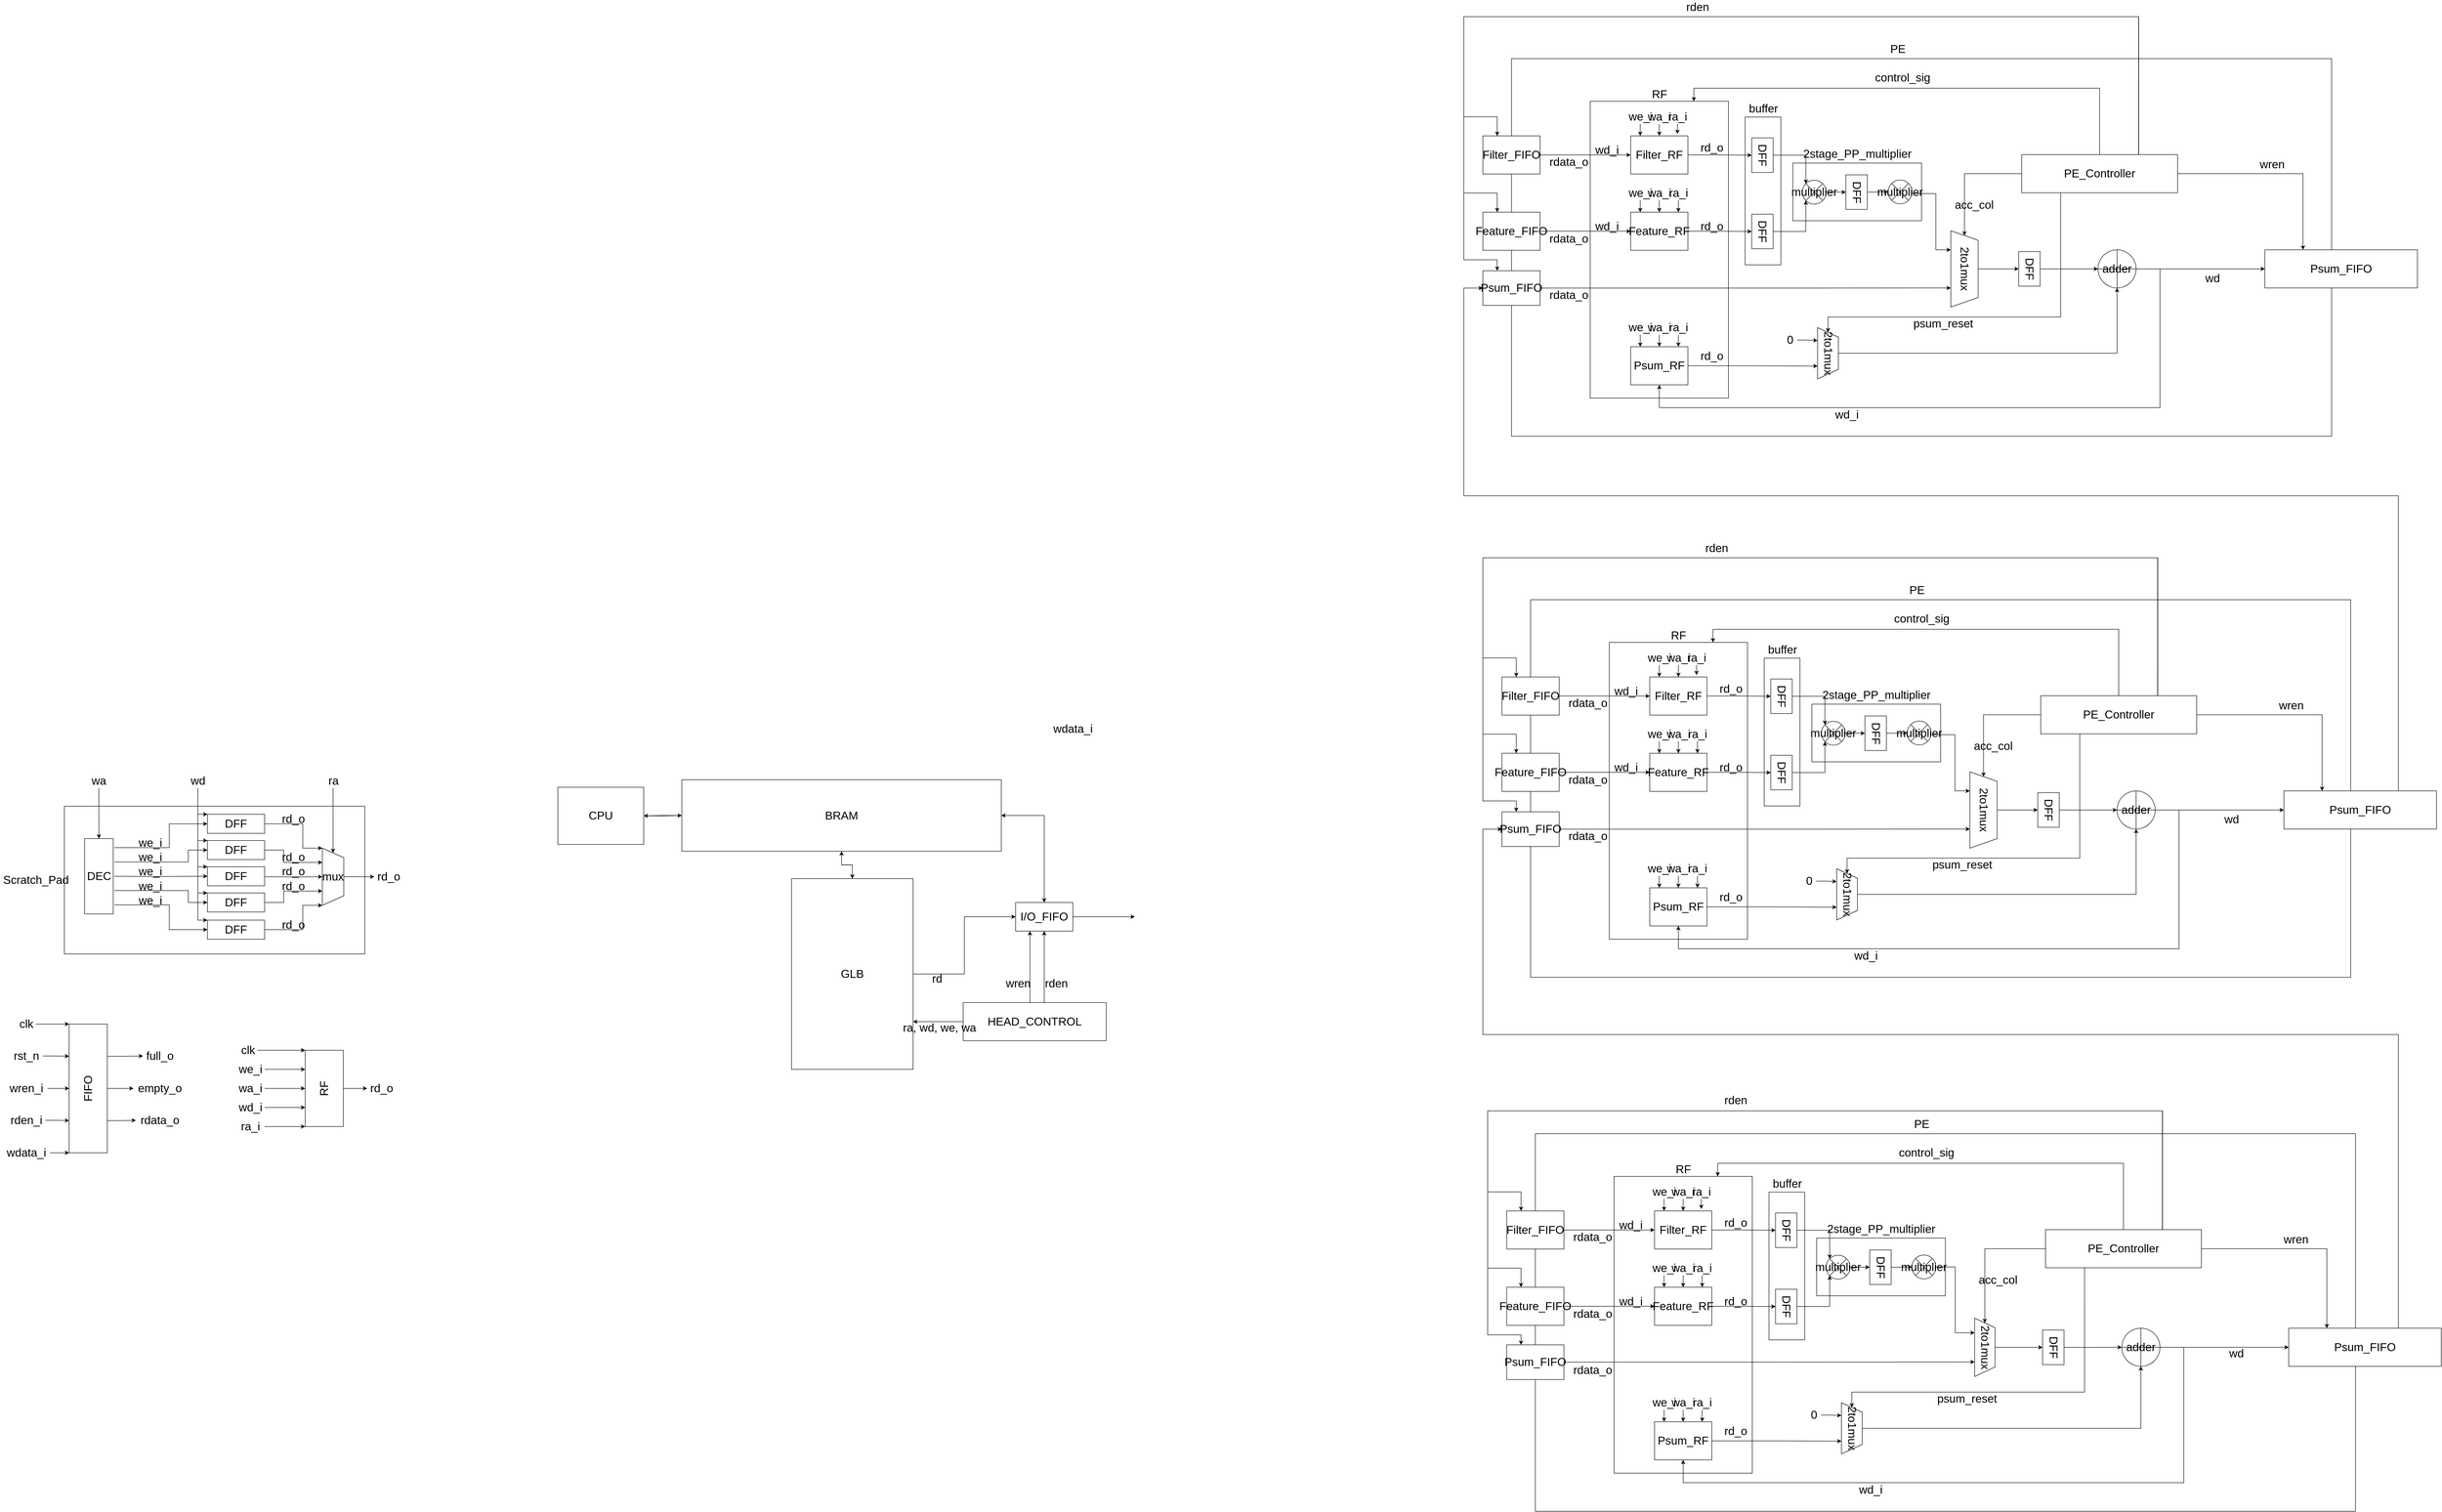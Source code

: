 <mxfile version="20.0.1" type="device"><diagram id="ClHz5DemHqHzd_9Uz0g5" name="Page-1"><mxGraphModel dx="6156" dy="3894" grid="1" gridSize="10" guides="1" tooltips="1" connect="1" arrows="1" fold="1" page="0" pageScale="1" pageWidth="1169" pageHeight="1654" math="0" shadow="0"><root><mxCell id="0"/><mxCell id="1" parent="0"/><mxCell id="yP8xy6b4qUGVuaRfVuGJ-88" value="" style="rounded=0;whiteSpace=wrap;html=1;fontSize=24;" parent="1" vertex="1"><mxGeometry x="-70" y="-122" width="1720" height="792" as="geometry"/></mxCell><mxCell id="yP8xy6b4qUGVuaRfVuGJ-85" value="" style="rounded=0;whiteSpace=wrap;html=1;fontSize=24;" parent="1" vertex="1"><mxGeometry x="95" y="-32.5" width="290" height="622.5" as="geometry"/></mxCell><mxCell id="yP8xy6b4qUGVuaRfVuGJ-69" value="" style="rounded=0;whiteSpace=wrap;html=1;fontSize=24;" parent="1" vertex="1"><mxGeometry x="420" y="0.5" width="75" height="310" as="geometry"/></mxCell><mxCell id="yP8xy6b4qUGVuaRfVuGJ-25" value="" style="rounded=0;whiteSpace=wrap;html=1;fontSize=24;" parent="1" vertex="1"><mxGeometry x="-3155" y="-809" width="630" height="310" as="geometry"/></mxCell><mxCell id="YlhcDTUAcdP8kSpqyQOk-161" value="" style="whiteSpace=wrap;html=1;fontSize=24;rounded=0;" parent="1" vertex="1"><mxGeometry x="520" y="97" width="270" height="121" as="geometry"/></mxCell><mxCell id="94a2racDDTuGO-RFMz66-88" style="edgeStyle=orthogonalEdgeStyle;orthogonalLoop=1;jettySize=auto;html=1;entryX=0.5;entryY=1;entryDx=0;entryDy=0;fontSize=24;rounded=0;" parent="1" source="EU0lng_azmRZBJbkWimH-1" target="94a2racDDTuGO-RFMz66-87" edge="1"><mxGeometry relative="1" as="geometry"/></mxCell><mxCell id="EU0lng_azmRZBJbkWimH-1" value="Filter_RF" style="whiteSpace=wrap;html=1;fontSize=24;rounded=0;" parent="1" vertex="1"><mxGeometry x="180" y="40" width="120" height="80" as="geometry"/></mxCell><mxCell id="YlhcDTUAcdP8kSpqyQOk-133" style="edgeStyle=orthogonalEdgeStyle;orthogonalLoop=1;jettySize=auto;html=1;entryX=0.5;entryY=1;entryDx=0;entryDy=0;fontSize=24;rounded=0;" parent="1" source="94a2racDDTuGO-RFMz66-1" target="YlhcDTUAcdP8kSpqyQOk-132" edge="1"><mxGeometry relative="1" as="geometry"/></mxCell><mxCell id="94a2racDDTuGO-RFMz66-1" value="multiplier" style="shape=sumEllipse;perimeter=ellipsePerimeter;whiteSpace=wrap;html=1;backgroundOutline=1;fontSize=24;rounded=0;" parent="1" vertex="1"><mxGeometry x="540" y="133" width="50" height="50" as="geometry"/></mxCell><mxCell id="yP8xy6b4qUGVuaRfVuGJ-77" style="edgeStyle=orthogonalEdgeStyle;rounded=0;orthogonalLoop=1;jettySize=auto;html=1;entryX=0.5;entryY=1;entryDx=0;entryDy=0;fontSize=24;" parent="1" source="94a2racDDTuGO-RFMz66-2" target="yP8xy6b4qUGVuaRfVuGJ-1" edge="1"><mxGeometry relative="1" as="geometry"><Array as="points"><mxPoint x="1290" y="326"/><mxPoint x="1290" y="610"/><mxPoint x="240" y="610"/></Array></mxGeometry></mxCell><mxCell id="yP8xy6b4qUGVuaRfVuGJ-84" style="edgeStyle=orthogonalEdgeStyle;rounded=0;orthogonalLoop=1;jettySize=auto;html=1;entryX=0;entryY=0.5;entryDx=0;entryDy=0;fontSize=24;" parent="1" source="94a2racDDTuGO-RFMz66-2" target="94a2racDDTuGO-RFMz66-13" edge="1"><mxGeometry relative="1" as="geometry"/></mxCell><mxCell id="94a2racDDTuGO-RFMz66-2" value="adder" style="shape=orEllipse;perimeter=ellipsePerimeter;whiteSpace=wrap;html=1;backgroundOutline=1;fontSize=24;rounded=0;" parent="1" vertex="1"><mxGeometry x="1160" y="285.99" width="80" height="80" as="geometry"/></mxCell><mxCell id="94a2racDDTuGO-RFMz66-90" style="edgeStyle=orthogonalEdgeStyle;orthogonalLoop=1;jettySize=auto;html=1;entryX=0.5;entryY=1;entryDx=0;entryDy=0;fontSize=24;rounded=0;" parent="1" source="94a2racDDTuGO-RFMz66-4" target="94a2racDDTuGO-RFMz66-89" edge="1"><mxGeometry relative="1" as="geometry"/></mxCell><mxCell id="94a2racDDTuGO-RFMz66-4" value="Feature_RF" style="whiteSpace=wrap;html=1;fontSize=24;rounded=0;" parent="1" vertex="1"><mxGeometry x="180" y="200" width="120" height="80" as="geometry"/></mxCell><mxCell id="yP8xy6b4qUGVuaRfVuGJ-352" style="edgeStyle=orthogonalEdgeStyle;rounded=0;orthogonalLoop=1;jettySize=auto;html=1;entryX=0.5;entryY=1;entryDx=0;entryDy=0;fontSize=24;fontStyle=1" parent="1" source="94a2racDDTuGO-RFMz66-13" target="yP8xy6b4qUGVuaRfVuGJ-136" edge="1"><mxGeometry relative="1" as="geometry"><Array as="points"><mxPoint x="1740" y="-330"/><mxPoint x="-180" y="-330"/><mxPoint x="-180" y="-761"/></Array></mxGeometry></mxCell><mxCell id="94a2racDDTuGO-RFMz66-13" value="Psum_FIFO" style="whiteSpace=wrap;html=1;fontSize=24;rounded=0;" parent="1" vertex="1"><mxGeometry x="1510" y="286" width="320" height="80" as="geometry"/></mxCell><mxCell id="94a2racDDTuGO-RFMz66-16" style="edgeStyle=orthogonalEdgeStyle;orthogonalLoop=1;jettySize=auto;html=1;fontSize=24;rounded=0;" parent="1" source="94a2racDDTuGO-RFMz66-14" target="94a2racDDTuGO-RFMz66-4" edge="1"><mxGeometry relative="1" as="geometry"/></mxCell><mxCell id="94a2racDDTuGO-RFMz66-14" value="Feature_FIFO" style="whiteSpace=wrap;html=1;fontSize=24;rounded=0;" parent="1" vertex="1"><mxGeometry x="-130" y="200" width="120" height="80" as="geometry"/></mxCell><mxCell id="94a2racDDTuGO-RFMz66-18" style="edgeStyle=orthogonalEdgeStyle;orthogonalLoop=1;jettySize=auto;html=1;fontSize=24;rounded=0;" parent="1" source="94a2racDDTuGO-RFMz66-17" target="EU0lng_azmRZBJbkWimH-1" edge="1"><mxGeometry relative="1" as="geometry"/></mxCell><mxCell id="94a2racDDTuGO-RFMz66-17" value="Filter_FIFO" style="whiteSpace=wrap;html=1;fontSize=24;rounded=0;" parent="1" vertex="1"><mxGeometry x="-130" y="40" width="120" height="80" as="geometry"/></mxCell><mxCell id="94a2racDDTuGO-RFMz66-33" style="edgeStyle=orthogonalEdgeStyle;orthogonalLoop=1;jettySize=auto;html=1;fontSize=24;rounded=0;" parent="1" source="94a2racDDTuGO-RFMz66-19" target="94a2racDDTuGO-RFMz66-25" edge="1"><mxGeometry relative="1" as="geometry"/></mxCell><mxCell id="94a2racDDTuGO-RFMz66-19" value="RF" style="whiteSpace=wrap;html=1;rotation=-90;fontSize=24;rounded=0;" parent="1" vertex="1"><mxGeometry x="-2690" y="-257" width="160" height="80" as="geometry"/></mxCell><mxCell id="94a2racDDTuGO-RFMz66-27" style="edgeStyle=orthogonalEdgeStyle;orthogonalLoop=1;jettySize=auto;html=1;entryX=1;entryY=0;entryDx=0;entryDy=0;fontSize=24;rounded=0;" parent="1" source="94a2racDDTuGO-RFMz66-20" target="94a2racDDTuGO-RFMz66-19" edge="1"><mxGeometry relative="1" as="geometry"><Array as="points"><mxPoint x="-2670" y="-297"/><mxPoint x="-2670" y="-297"/></Array></mxGeometry></mxCell><mxCell id="94a2racDDTuGO-RFMz66-20" value="clk" style="text;html=1;align=center;verticalAlign=middle;resizable=0;points=[];autosize=1;strokeColor=none;fillColor=none;fontSize=24;rounded=0;" parent="1" vertex="1"><mxGeometry x="-2790" y="-312" width="40" height="30" as="geometry"/></mxCell><mxCell id="94a2racDDTuGO-RFMz66-28" style="edgeStyle=orthogonalEdgeStyle;orthogonalLoop=1;jettySize=auto;html=1;entryX=0.75;entryY=0;entryDx=0;entryDy=0;fontSize=24;rounded=0;" parent="1" source="94a2racDDTuGO-RFMz66-21" target="94a2racDDTuGO-RFMz66-19" edge="1"><mxGeometry relative="1" as="geometry"/></mxCell><mxCell id="94a2racDDTuGO-RFMz66-21" value="we_i" style="text;html=1;align=center;verticalAlign=middle;resizable=0;points=[];autosize=1;strokeColor=none;fillColor=none;fontSize=24;rounded=0;" parent="1" vertex="1"><mxGeometry x="-2795" y="-272" width="60" height="30" as="geometry"/></mxCell><mxCell id="94a2racDDTuGO-RFMz66-29" style="edgeStyle=orthogonalEdgeStyle;orthogonalLoop=1;jettySize=auto;html=1;entryX=0.5;entryY=0;entryDx=0;entryDy=0;fontSize=24;rounded=0;" parent="1" source="94a2racDDTuGO-RFMz66-22" target="94a2racDDTuGO-RFMz66-19" edge="1"><mxGeometry relative="1" as="geometry"/></mxCell><mxCell id="94a2racDDTuGO-RFMz66-22" value="wa_i" style="text;html=1;align=center;verticalAlign=middle;resizable=0;points=[];autosize=1;strokeColor=none;fillColor=none;fontSize=24;rounded=0;" parent="1" vertex="1"><mxGeometry x="-2795" y="-232" width="60" height="30" as="geometry"/></mxCell><mxCell id="94a2racDDTuGO-RFMz66-30" style="edgeStyle=orthogonalEdgeStyle;orthogonalLoop=1;jettySize=auto;html=1;entryX=0.25;entryY=0;entryDx=0;entryDy=0;fontSize=24;rounded=0;" parent="1" source="94a2racDDTuGO-RFMz66-23" target="94a2racDDTuGO-RFMz66-19" edge="1"><mxGeometry relative="1" as="geometry"/></mxCell><mxCell id="94a2racDDTuGO-RFMz66-23" value="wd_i" style="text;html=1;align=center;verticalAlign=middle;resizable=0;points=[];autosize=1;strokeColor=none;fillColor=none;fontSize=24;rounded=0;" parent="1" vertex="1"><mxGeometry x="-2795" y="-192" width="60" height="30" as="geometry"/></mxCell><mxCell id="94a2racDDTuGO-RFMz66-31" style="edgeStyle=orthogonalEdgeStyle;orthogonalLoop=1;jettySize=auto;html=1;entryX=0;entryY=0;entryDx=0;entryDy=0;fontSize=24;rounded=0;" parent="1" source="94a2racDDTuGO-RFMz66-24" target="94a2racDDTuGO-RFMz66-19" edge="1"><mxGeometry relative="1" as="geometry"><Array as="points"><mxPoint x="-2670" y="-137"/><mxPoint x="-2670" y="-137"/></Array></mxGeometry></mxCell><mxCell id="94a2racDDTuGO-RFMz66-24" value="ra_i" style="text;html=1;align=center;verticalAlign=middle;resizable=0;points=[];autosize=1;strokeColor=none;fillColor=none;fontSize=24;rounded=0;" parent="1" vertex="1"><mxGeometry x="-2795" y="-152" width="60" height="30" as="geometry"/></mxCell><mxCell id="94a2racDDTuGO-RFMz66-25" value="rd_o" style="text;html=1;align=center;verticalAlign=middle;resizable=0;points=[];autosize=1;strokeColor=none;fillColor=none;fontSize=24;rounded=0;" parent="1" vertex="1"><mxGeometry x="-2520" y="-232" width="60" height="30" as="geometry"/></mxCell><mxCell id="94a2racDDTuGO-RFMz66-34" value="wd_i" style="text;html=1;align=center;verticalAlign=middle;resizable=0;points=[];autosize=1;strokeColor=none;fillColor=none;fontSize=24;rounded=0;" parent="1" vertex="1"><mxGeometry x="100" y="55" width="60" height="30" as="geometry"/></mxCell><mxCell id="94a2racDDTuGO-RFMz66-35" value="wd_i" style="text;html=1;align=center;verticalAlign=middle;resizable=0;points=[];autosize=1;strokeColor=none;fillColor=none;fontSize=24;rounded=0;" parent="1" vertex="1"><mxGeometry x="100" y="215" width="60" height="30" as="geometry"/></mxCell><mxCell id="94a2racDDTuGO-RFMz66-38" style="edgeStyle=orthogonalEdgeStyle;orthogonalLoop=1;jettySize=auto;html=1;entryX=0.5;entryY=0;entryDx=0;entryDy=0;fontSize=24;rounded=0;" parent="1" source="94a2racDDTuGO-RFMz66-36" edge="1"><mxGeometry relative="1" as="geometry"><mxPoint x="200" y="40" as="targetPoint"/></mxGeometry></mxCell><mxCell id="94a2racDDTuGO-RFMz66-36" value="we_i" style="text;html=1;align=center;verticalAlign=middle;resizable=0;points=[];autosize=1;strokeColor=none;fillColor=none;fontSize=24;rounded=0;" parent="1" vertex="1"><mxGeometry x="170" y="-15" width="60" height="30" as="geometry"/></mxCell><mxCell id="94a2racDDTuGO-RFMz66-39" style="edgeStyle=orthogonalEdgeStyle;orthogonalLoop=1;jettySize=auto;html=1;entryX=0.5;entryY=0;entryDx=0;entryDy=0;fontSize=24;rounded=0;" parent="1" source="94a2racDDTuGO-RFMz66-37" edge="1"><mxGeometry relative="1" as="geometry"><mxPoint x="200" y="200" as="targetPoint"/></mxGeometry></mxCell><mxCell id="94a2racDDTuGO-RFMz66-37" value="we_i" style="text;html=1;align=center;verticalAlign=middle;resizable=0;points=[];autosize=1;strokeColor=none;fillColor=none;fontSize=24;rounded=0;" parent="1" vertex="1"><mxGeometry x="170" y="145" width="60" height="30" as="geometry"/></mxCell><mxCell id="94a2racDDTuGO-RFMz66-46" style="edgeStyle=orthogonalEdgeStyle;orthogonalLoop=1;jettySize=auto;html=1;entryX=0.5;entryY=0;entryDx=0;entryDy=0;fontSize=24;rounded=0;" parent="1" source="94a2racDDTuGO-RFMz66-40" target="EU0lng_azmRZBJbkWimH-1" edge="1"><mxGeometry relative="1" as="geometry"/></mxCell><mxCell id="94a2racDDTuGO-RFMz66-40" value="wa_i" style="text;html=1;align=center;verticalAlign=middle;resizable=0;points=[];autosize=1;strokeColor=none;fillColor=none;fontSize=24;rounded=0;" parent="1" vertex="1"><mxGeometry x="210" y="-15" width="60" height="30" as="geometry"/></mxCell><mxCell id="94a2racDDTuGO-RFMz66-48" style="edgeStyle=orthogonalEdgeStyle;orthogonalLoop=1;jettySize=auto;html=1;entryX=0.817;entryY=-0.05;entryDx=0;entryDy=0;entryPerimeter=0;fontSize=24;rounded=0;" parent="1" source="94a2racDDTuGO-RFMz66-41" target="EU0lng_azmRZBJbkWimH-1" edge="1"><mxGeometry relative="1" as="geometry"/></mxCell><mxCell id="94a2racDDTuGO-RFMz66-41" value="ra_i" style="text;html=1;align=center;verticalAlign=middle;resizable=0;points=[];autosize=1;strokeColor=none;fillColor=none;fontSize=24;rounded=0;" parent="1" vertex="1"><mxGeometry x="248" y="-15" width="60" height="30" as="geometry"/></mxCell><mxCell id="94a2racDDTuGO-RFMz66-44" style="edgeStyle=orthogonalEdgeStyle;orthogonalLoop=1;jettySize=auto;html=1;entryX=0.5;entryY=0;entryDx=0;entryDy=0;fontSize=24;rounded=0;" parent="1" source="94a2racDDTuGO-RFMz66-42" target="94a2racDDTuGO-RFMz66-4" edge="1"><mxGeometry relative="1" as="geometry"/></mxCell><mxCell id="94a2racDDTuGO-RFMz66-42" value="wa_i" style="text;html=1;align=center;verticalAlign=middle;resizable=0;points=[];autosize=1;strokeColor=none;fillColor=none;fontSize=24;rounded=0;" parent="1" vertex="1"><mxGeometry x="210" y="145" width="60" height="30" as="geometry"/></mxCell><mxCell id="94a2racDDTuGO-RFMz66-45" style="edgeStyle=orthogonalEdgeStyle;orthogonalLoop=1;jettySize=auto;html=1;entryX=0.833;entryY=0;entryDx=0;entryDy=0;entryPerimeter=0;fontSize=24;rounded=0;" parent="1" source="94a2racDDTuGO-RFMz66-43" target="94a2racDDTuGO-RFMz66-4" edge="1"><mxGeometry relative="1" as="geometry"/></mxCell><mxCell id="94a2racDDTuGO-RFMz66-43" value="ra_i" style="text;html=1;align=center;verticalAlign=middle;resizable=0;points=[];autosize=1;strokeColor=none;fillColor=none;fontSize=24;rounded=0;" parent="1" vertex="1"><mxGeometry x="250" y="145" width="60" height="30" as="geometry"/></mxCell><mxCell id="94a2racDDTuGO-RFMz66-57" value="rd_o" style="text;html=1;align=center;verticalAlign=middle;resizable=0;points=[];autosize=1;strokeColor=none;fillColor=none;fontSize=24;rounded=0;" parent="1" vertex="1"><mxGeometry x="320" y="50" width="60" height="30" as="geometry"/></mxCell><mxCell id="94a2racDDTuGO-RFMz66-58" value="rd_o" style="text;html=1;align=center;verticalAlign=middle;resizable=0;points=[];autosize=1;strokeColor=none;fillColor=none;fontSize=24;rounded=0;" parent="1" vertex="1"><mxGeometry x="320" y="215" width="60" height="30" as="geometry"/></mxCell><mxCell id="yP8xy6b4qUGVuaRfVuGJ-87" style="edgeStyle=orthogonalEdgeStyle;rounded=0;orthogonalLoop=1;jettySize=auto;html=1;fontSize=24;entryX=0.75;entryY=1;entryDx=0;entryDy=0;" parent="1" source="94a2racDDTuGO-RFMz66-62" target="94a2racDDTuGO-RFMz66-64" edge="1"><mxGeometry relative="1" as="geometry"><mxPoint x="730" y="348" as="targetPoint"/></mxGeometry></mxCell><mxCell id="94a2racDDTuGO-RFMz66-62" value="Psum_FIFO" style="whiteSpace=wrap;html=1;fontSize=24;rounded=0;direction=south;" parent="1" vertex="1"><mxGeometry x="-130" y="320.88" width="120" height="72.75" as="geometry"/></mxCell><mxCell id="yP8xy6b4qUGVuaRfVuGJ-12" style="edgeStyle=orthogonalEdgeStyle;rounded=0;orthogonalLoop=1;jettySize=auto;html=1;entryX=0.5;entryY=1;entryDx=0;entryDy=0;fontSize=24;" parent="1" source="94a2racDDTuGO-RFMz66-64" target="yP8xy6b4qUGVuaRfVuGJ-11" edge="1"><mxGeometry relative="1" as="geometry"/></mxCell><mxCell id="94a2racDDTuGO-RFMz66-64" value="2to1mux" style="shape=trapezoid;perimeter=trapezoidPerimeter;whiteSpace=wrap;html=1;fixedSize=1;rotation=90;fontSize=24;rounded=0;" parent="1" vertex="1"><mxGeometry x="811.53" y="304.84" width="122.31" height="42.62" as="geometry"/></mxCell><mxCell id="yP8xy6b4qUGVuaRfVuGJ-51" style="edgeStyle=orthogonalEdgeStyle;rounded=0;orthogonalLoop=1;jettySize=auto;html=1;entryX=0;entryY=0.5;entryDx=0;entryDy=0;fontSize=24;" parent="1" source="94a2racDDTuGO-RFMz66-74" target="94a2racDDTuGO-RFMz66-64" edge="1"><mxGeometry relative="1" as="geometry"/></mxCell><mxCell id="yP8xy6b4qUGVuaRfVuGJ-82" style="edgeStyle=orthogonalEdgeStyle;rounded=0;orthogonalLoop=1;jettySize=auto;html=1;exitX=0.25;exitY=1;exitDx=0;exitDy=0;entryX=0;entryY=0.5;entryDx=0;entryDy=0;fontSize=24;" parent="1" source="94a2racDDTuGO-RFMz66-74" target="yP8xy6b4qUGVuaRfVuGJ-75" edge="1"><mxGeometry relative="1" as="geometry"><Array as="points"><mxPoint x="1082" y="420"/><mxPoint x="594" y="420"/></Array></mxGeometry></mxCell><mxCell id="yP8xy6b4qUGVuaRfVuGJ-86" style="edgeStyle=orthogonalEdgeStyle;rounded=0;orthogonalLoop=1;jettySize=auto;html=1;entryX=0.75;entryY=0;entryDx=0;entryDy=0;fontSize=24;" parent="1" source="94a2racDDTuGO-RFMz66-74" target="yP8xy6b4qUGVuaRfVuGJ-85" edge="1"><mxGeometry relative="1" as="geometry"><Array as="points"><mxPoint x="1163" y="-60"/><mxPoint x="313" y="-60"/></Array></mxGeometry></mxCell><mxCell id="yP8xy6b4qUGVuaRfVuGJ-90" style="edgeStyle=orthogonalEdgeStyle;rounded=0;orthogonalLoop=1;jettySize=auto;html=1;entryX=0.25;entryY=0;entryDx=0;entryDy=0;fontSize=24;" parent="1" source="94a2racDDTuGO-RFMz66-74" target="94a2racDDTuGO-RFMz66-13" edge="1"><mxGeometry relative="1" as="geometry"/></mxCell><mxCell id="yP8xy6b4qUGVuaRfVuGJ-91" style="edgeStyle=orthogonalEdgeStyle;rounded=0;orthogonalLoop=1;jettySize=auto;html=1;entryX=0.25;entryY=0;entryDx=0;entryDy=0;fontSize=24;exitX=0.75;exitY=0;exitDx=0;exitDy=0;" parent="1" source="94a2racDDTuGO-RFMz66-74" target="94a2racDDTuGO-RFMz66-17" edge="1"><mxGeometry relative="1" as="geometry"><Array as="points"><mxPoint x="1245" y="-170"/><mxPoint x="-170" y="-170"/><mxPoint x="-170"/><mxPoint x="-100"/></Array></mxGeometry></mxCell><mxCell id="yP8xy6b4qUGVuaRfVuGJ-92" style="edgeStyle=orthogonalEdgeStyle;rounded=0;orthogonalLoop=1;jettySize=auto;html=1;exitX=0.75;exitY=0;exitDx=0;exitDy=0;entryX=0.25;entryY=0;entryDx=0;entryDy=0;fontSize=24;" parent="1" source="94a2racDDTuGO-RFMz66-74" target="94a2racDDTuGO-RFMz66-14" edge="1"><mxGeometry relative="1" as="geometry"><Array as="points"><mxPoint x="1245" y="-170"/><mxPoint x="-170" y="-170"/><mxPoint x="-170" y="160"/><mxPoint x="-100" y="160"/></Array></mxGeometry></mxCell><mxCell id="yP8xy6b4qUGVuaRfVuGJ-94" style="edgeStyle=orthogonalEdgeStyle;rounded=0;orthogonalLoop=1;jettySize=auto;html=1;exitX=0.75;exitY=0;exitDx=0;exitDy=0;entryX=0;entryY=0.75;entryDx=0;entryDy=0;fontSize=24;" parent="1" source="94a2racDDTuGO-RFMz66-74" target="94a2racDDTuGO-RFMz66-62" edge="1"><mxGeometry relative="1" as="geometry"><Array as="points"><mxPoint x="1245" y="-170"/><mxPoint x="-170" y="-170"/><mxPoint x="-170" y="300"/><mxPoint x="-100" y="300"/></Array></mxGeometry></mxCell><mxCell id="94a2racDDTuGO-RFMz66-74" value="PE_Controller" style="whiteSpace=wrap;html=1;fontSize=24;rounded=0;" parent="1" vertex="1"><mxGeometry x="1000" y="79.25" width="327" height="80" as="geometry"/></mxCell><mxCell id="YlhcDTUAcdP8kSpqyQOk-135" style="edgeStyle=orthogonalEdgeStyle;orthogonalLoop=1;jettySize=auto;html=1;entryX=0;entryY=0;entryDx=0;entryDy=0;fontSize=24;rounded=0;" parent="1" source="94a2racDDTuGO-RFMz66-87" target="94a2racDDTuGO-RFMz66-1" edge="1"><mxGeometry relative="1" as="geometry"/></mxCell><mxCell id="94a2racDDTuGO-RFMz66-87" value="DFF" style="whiteSpace=wrap;html=1;rotation=90;fontSize=24;rounded=0;" parent="1" vertex="1"><mxGeometry x="420" y="58" width="72.5" height="45" as="geometry"/></mxCell><mxCell id="YlhcDTUAcdP8kSpqyQOk-136" style="edgeStyle=orthogonalEdgeStyle;orthogonalLoop=1;jettySize=auto;html=1;entryX=0;entryY=1;entryDx=0;entryDy=0;fontSize=24;rounded=0;" parent="1" source="94a2racDDTuGO-RFMz66-89" target="94a2racDDTuGO-RFMz66-1" edge="1"><mxGeometry relative="1" as="geometry"/></mxCell><mxCell id="94a2racDDTuGO-RFMz66-89" value="DFF" style="whiteSpace=wrap;html=1;rotation=90;fontSize=24;rounded=0;" parent="1" vertex="1"><mxGeometry x="420" y="218" width="72.5" height="45" as="geometry"/></mxCell><mxCell id="YlhcDTUAcdP8kSpqyQOk-14" style="edgeStyle=orthogonalEdgeStyle;orthogonalLoop=1;jettySize=auto;html=1;exitX=0.75;exitY=1;exitDx=0;exitDy=0;fontSize=24;rounded=0;" parent="1" source="YlhcDTUAcdP8kSpqyQOk-1" target="YlhcDTUAcdP8kSpqyQOk-8" edge="1"><mxGeometry relative="1" as="geometry"/></mxCell><mxCell id="YlhcDTUAcdP8kSpqyQOk-15" style="edgeStyle=orthogonalEdgeStyle;orthogonalLoop=1;jettySize=auto;html=1;exitX=0.5;exitY=1;exitDx=0;exitDy=0;fontSize=24;rounded=0;" parent="1" source="YlhcDTUAcdP8kSpqyQOk-1" target="YlhcDTUAcdP8kSpqyQOk-9" edge="1"><mxGeometry relative="1" as="geometry"/></mxCell><mxCell id="YlhcDTUAcdP8kSpqyQOk-16" style="edgeStyle=orthogonalEdgeStyle;orthogonalLoop=1;jettySize=auto;html=1;exitX=0.25;exitY=1;exitDx=0;exitDy=0;fontSize=24;rounded=0;" parent="1" source="YlhcDTUAcdP8kSpqyQOk-1" target="YlhcDTUAcdP8kSpqyQOk-13" edge="1"><mxGeometry relative="1" as="geometry"/></mxCell><mxCell id="YlhcDTUAcdP8kSpqyQOk-1" value="FIFO" style="whiteSpace=wrap;html=1;rotation=-90;fontSize=24;rounded=0;" parent="1" vertex="1"><mxGeometry x="-3240" y="-257" width="270" height="80" as="geometry"/></mxCell><mxCell id="YlhcDTUAcdP8kSpqyQOk-17" style="edgeStyle=orthogonalEdgeStyle;orthogonalLoop=1;jettySize=auto;html=1;entryX=1;entryY=0;entryDx=0;entryDy=0;fontSize=24;rounded=0;" parent="1" source="YlhcDTUAcdP8kSpqyQOk-4" target="YlhcDTUAcdP8kSpqyQOk-1" edge="1"><mxGeometry relative="1" as="geometry"><Array as="points"><mxPoint x="-3165" y="-352"/><mxPoint x="-3165" y="-352"/></Array></mxGeometry></mxCell><mxCell id="YlhcDTUAcdP8kSpqyQOk-4" value="clk" style="text;html=1;align=center;verticalAlign=middle;resizable=0;points=[];autosize=1;strokeColor=none;fillColor=none;fontSize=24;rounded=0;" parent="1" vertex="1"><mxGeometry x="-3255" y="-367" width="40" height="30" as="geometry"/></mxCell><mxCell id="YlhcDTUAcdP8kSpqyQOk-19" style="edgeStyle=orthogonalEdgeStyle;orthogonalLoop=1;jettySize=auto;html=1;entryX=0.75;entryY=0;entryDx=0;entryDy=0;fontSize=24;rounded=0;" parent="1" source="YlhcDTUAcdP8kSpqyQOk-5" target="YlhcDTUAcdP8kSpqyQOk-1" edge="1"><mxGeometry relative="1" as="geometry"/></mxCell><mxCell id="YlhcDTUAcdP8kSpqyQOk-5" value="rst_n" style="text;html=1;align=center;verticalAlign=middle;resizable=0;points=[];autosize=1;strokeColor=none;fillColor=none;fontSize=24;rounded=0;" parent="1" vertex="1"><mxGeometry x="-3270" y="-300" width="70" height="30" as="geometry"/></mxCell><mxCell id="YlhcDTUAcdP8kSpqyQOk-20" style="edgeStyle=orthogonalEdgeStyle;orthogonalLoop=1;jettySize=auto;html=1;fontSize=24;rounded=0;" parent="1" source="YlhcDTUAcdP8kSpqyQOk-6" target="YlhcDTUAcdP8kSpqyQOk-1" edge="1"><mxGeometry relative="1" as="geometry"/></mxCell><mxCell id="YlhcDTUAcdP8kSpqyQOk-6" value="wren_i" style="text;html=1;align=center;verticalAlign=middle;resizable=0;points=[];autosize=1;strokeColor=none;fillColor=none;fontSize=24;rounded=0;" parent="1" vertex="1"><mxGeometry x="-3280" y="-232" width="90" height="30" as="geometry"/></mxCell><mxCell id="YlhcDTUAcdP8kSpqyQOk-21" style="edgeStyle=orthogonalEdgeStyle;orthogonalLoop=1;jettySize=auto;html=1;entryX=0.25;entryY=0;entryDx=0;entryDy=0;fontSize=24;rounded=0;" parent="1" source="YlhcDTUAcdP8kSpqyQOk-7" target="YlhcDTUAcdP8kSpqyQOk-1" edge="1"><mxGeometry relative="1" as="geometry"/></mxCell><mxCell id="YlhcDTUAcdP8kSpqyQOk-7" value="rden_i" style="text;html=1;align=center;verticalAlign=middle;resizable=0;points=[];autosize=1;strokeColor=none;fillColor=none;fontSize=24;rounded=0;" parent="1" vertex="1"><mxGeometry x="-3275" y="-165" width="80" height="30" as="geometry"/></mxCell><mxCell id="YlhcDTUAcdP8kSpqyQOk-8" value="full_o" style="text;html=1;align=center;verticalAlign=middle;resizable=0;points=[];autosize=1;strokeColor=none;fillColor=none;fontSize=24;rounded=0;" parent="1" vertex="1"><mxGeometry x="-2990" y="-300" width="70" height="30" as="geometry"/></mxCell><mxCell id="YlhcDTUAcdP8kSpqyQOk-9" value="empty_o" style="text;html=1;align=center;verticalAlign=middle;resizable=0;points=[];autosize=1;strokeColor=none;fillColor=none;fontSize=24;rounded=0;" parent="1" vertex="1"><mxGeometry x="-3010" y="-232" width="110" height="30" as="geometry"/></mxCell><mxCell id="YlhcDTUAcdP8kSpqyQOk-22" style="edgeStyle=orthogonalEdgeStyle;orthogonalLoop=1;jettySize=auto;html=1;entryX=0;entryY=0;entryDx=0;entryDy=0;fontSize=24;rounded=0;" parent="1" source="YlhcDTUAcdP8kSpqyQOk-12" target="YlhcDTUAcdP8kSpqyQOk-1" edge="1"><mxGeometry relative="1" as="geometry"><Array as="points"><mxPoint x="-3165" y="-82"/><mxPoint x="-3165" y="-82"/></Array></mxGeometry></mxCell><mxCell id="YlhcDTUAcdP8kSpqyQOk-12" value="wdata_i" style="text;html=1;align=center;verticalAlign=middle;resizable=0;points=[];autosize=1;strokeColor=none;fillColor=none;fontSize=24;rounded=0;" parent="1" vertex="1"><mxGeometry x="-3285" y="-97" width="100" height="30" as="geometry"/></mxCell><mxCell id="YlhcDTUAcdP8kSpqyQOk-13" value="rdata_o" style="text;html=1;align=center;verticalAlign=middle;resizable=0;points=[];autosize=1;strokeColor=none;fillColor=none;rotation=0;fontSize=24;rounded=0;" parent="1" vertex="1"><mxGeometry x="-3005" y="-165" width="100" height="30" as="geometry"/></mxCell><mxCell id="YlhcDTUAcdP8kSpqyQOk-40" style="edgeStyle=orthogonalEdgeStyle;orthogonalLoop=1;jettySize=auto;html=1;entryX=1;entryY=0.5;entryDx=0;entryDy=0;fontSize=24;rounded=0;" parent="1" source="YlhcDTUAcdP8kSpqyQOk-27" target="YlhcDTUAcdP8kSpqyQOk-37" edge="1"><mxGeometry relative="1" as="geometry"><Array as="points"><mxPoint x="-1100" y="-789"/></Array></mxGeometry></mxCell><mxCell id="yP8xy6b4qUGVuaRfVuGJ-96" style="edgeStyle=orthogonalEdgeStyle;rounded=0;orthogonalLoop=1;jettySize=auto;html=1;fontSize=24;" parent="1" source="YlhcDTUAcdP8kSpqyQOk-27" edge="1"><mxGeometry relative="1" as="geometry"><mxPoint x="-910" y="-577" as="targetPoint"/></mxGeometry></mxCell><mxCell id="YlhcDTUAcdP8kSpqyQOk-27" value="I/O_FIFO" style="whiteSpace=wrap;html=1;fontSize=24;rounded=0;" parent="1" vertex="1"><mxGeometry x="-1160" y="-607" width="120" height="60" as="geometry"/></mxCell><mxCell id="YlhcDTUAcdP8kSpqyQOk-117" style="edgeStyle=orthogonalEdgeStyle;orthogonalLoop=1;jettySize=auto;html=1;entryX=0.5;entryY=1;entryDx=0;entryDy=0;fontSize=24;rounded=0;" parent="1" source="YlhcDTUAcdP8kSpqyQOk-31" target="YlhcDTUAcdP8kSpqyQOk-37" edge="1"><mxGeometry relative="1" as="geometry"/></mxCell><mxCell id="YlhcDTUAcdP8kSpqyQOk-120" style="edgeStyle=orthogonalEdgeStyle;orthogonalLoop=1;jettySize=auto;html=1;entryX=0;entryY=0.5;entryDx=0;entryDy=0;fontSize=24;rounded=0;" parent="1" source="YlhcDTUAcdP8kSpqyQOk-31" target="YlhcDTUAcdP8kSpqyQOk-27" edge="1"><mxGeometry relative="1" as="geometry"/></mxCell><mxCell id="YlhcDTUAcdP8kSpqyQOk-31" value="GLB" style="whiteSpace=wrap;html=1;fontSize=24;rounded=0;" parent="1" vertex="1"><mxGeometry x="-1630" y="-657" width="255" height="400" as="geometry"/></mxCell><mxCell id="YlhcDTUAcdP8kSpqyQOk-38" style="edgeStyle=orthogonalEdgeStyle;orthogonalLoop=1;jettySize=auto;html=1;entryX=0.5;entryY=0;entryDx=0;entryDy=0;fontSize=24;rounded=0;" parent="1" source="YlhcDTUAcdP8kSpqyQOk-37" target="YlhcDTUAcdP8kSpqyQOk-27" edge="1"><mxGeometry relative="1" as="geometry"/></mxCell><mxCell id="YlhcDTUAcdP8kSpqyQOk-43" style="edgeStyle=orthogonalEdgeStyle;orthogonalLoop=1;jettySize=auto;html=1;entryX=1;entryY=0.5;entryDx=0;entryDy=0;fontSize=24;rounded=0;" parent="1" source="YlhcDTUAcdP8kSpqyQOk-37" target="YlhcDTUAcdP8kSpqyQOk-41" edge="1"><mxGeometry relative="1" as="geometry"/></mxCell><mxCell id="YlhcDTUAcdP8kSpqyQOk-116" style="edgeStyle=orthogonalEdgeStyle;orthogonalLoop=1;jettySize=auto;html=1;exitX=0.5;exitY=1;exitDx=0;exitDy=0;entryX=0.5;entryY=0;entryDx=0;entryDy=0;fontSize=24;rounded=0;" parent="1" source="YlhcDTUAcdP8kSpqyQOk-37" target="YlhcDTUAcdP8kSpqyQOk-31" edge="1"><mxGeometry relative="1" as="geometry"/></mxCell><mxCell id="YlhcDTUAcdP8kSpqyQOk-37" value="BRAM" style="whiteSpace=wrap;html=1;fontSize=24;rounded=0;" parent="1" vertex="1"><mxGeometry x="-1860" y="-864.5" width="670" height="150" as="geometry"/></mxCell><mxCell id="YlhcDTUAcdP8kSpqyQOk-42" style="edgeStyle=orthogonalEdgeStyle;orthogonalLoop=1;jettySize=auto;html=1;entryX=0;entryY=0.5;entryDx=0;entryDy=0;fontSize=24;rounded=0;" parent="1" source="YlhcDTUAcdP8kSpqyQOk-41" target="YlhcDTUAcdP8kSpqyQOk-37" edge="1"><mxGeometry relative="1" as="geometry"/></mxCell><mxCell id="YlhcDTUAcdP8kSpqyQOk-41" value="CPU" style="whiteSpace=wrap;html=1;fontSize=24;rounded=0;" parent="1" vertex="1"><mxGeometry x="-2120" y="-848.75" width="180" height="120" as="geometry"/></mxCell><mxCell id="YlhcDTUAcdP8kSpqyQOk-44" value="wdata_i" style="text;html=1;align=center;verticalAlign=middle;resizable=0;points=[];autosize=1;strokeColor=none;fillColor=none;fontSize=24;rounded=0;" parent="1" vertex="1"><mxGeometry x="-1090" y="-986.25" width="100" height="30" as="geometry"/></mxCell><mxCell id="YlhcDTUAcdP8kSpqyQOk-45" value="rdata_o" style="text;html=1;align=center;verticalAlign=middle;resizable=0;points=[];autosize=1;strokeColor=none;fillColor=none;rotation=0;fontSize=24;rounded=0;" parent="1" vertex="1"><mxGeometry y="80" width="100" height="30" as="geometry"/></mxCell><mxCell id="YlhcDTUAcdP8kSpqyQOk-46" value="rdata_o" style="text;html=1;align=center;verticalAlign=middle;resizable=0;points=[];autosize=1;strokeColor=none;fillColor=none;rotation=0;fontSize=24;rounded=0;" parent="1" vertex="1"><mxGeometry y="240.5" width="100" height="30" as="geometry"/></mxCell><mxCell id="YlhcDTUAcdP8kSpqyQOk-47" value="rdata_o" style="text;html=1;align=center;verticalAlign=middle;resizable=0;points=[];autosize=1;strokeColor=none;fillColor=none;rotation=0;fontSize=24;rounded=0;" parent="1" vertex="1"><mxGeometry y="358.99" width="100" height="30" as="geometry"/></mxCell><mxCell id="YlhcDTUAcdP8kSpqyQOk-53" style="edgeStyle=orthogonalEdgeStyle;orthogonalLoop=1;jettySize=auto;html=1;entryX=0.5;entryY=1;entryDx=0;entryDy=0;fontSize=24;rounded=0;" parent="1" target="YlhcDTUAcdP8kSpqyQOk-49" edge="1"><mxGeometry relative="1" as="geometry"><mxPoint x="-2735.0" y="-661" as="sourcePoint"/></mxGeometry></mxCell><mxCell id="YlhcDTUAcdP8kSpqyQOk-56" style="edgeStyle=orthogonalEdgeStyle;orthogonalLoop=1;jettySize=auto;html=1;exitX=0.5;exitY=0;exitDx=0;exitDy=0;fontSize=24;rounded=0;" parent="1" source="YlhcDTUAcdP8kSpqyQOk-49" target="YlhcDTUAcdP8kSpqyQOk-55" edge="1"><mxGeometry relative="1" as="geometry"/></mxCell><mxCell id="YlhcDTUAcdP8kSpqyQOk-49" value="mux" style="shape=trapezoid;perimeter=trapezoidPerimeter;whiteSpace=wrap;html=1;fixedSize=1;direction=south;fontSize=24;rounded=0;" parent="1" vertex="1"><mxGeometry x="-2614" y="-721" width="45" height="120" as="geometry"/></mxCell><mxCell id="YlhcDTUAcdP8kSpqyQOk-68" style="edgeStyle=orthogonalEdgeStyle;orthogonalLoop=1;jettySize=auto;html=1;exitX=1;exitY=1;exitDx=0;exitDy=0;entryX=0;entryY=0.5;entryDx=0;entryDy=0;fontSize=24;rounded=0;" parent="1" target="YlhcDTUAcdP8kSpqyQOk-61" edge="1"><mxGeometry relative="1" as="geometry"><Array as="points"><mxPoint x="-2935" y="-722"/><mxPoint x="-2935" y="-772"/></Array><mxPoint x="-3050" y="-722" as="sourcePoint"/></mxGeometry></mxCell><mxCell id="YlhcDTUAcdP8kSpqyQOk-69" style="edgeStyle=orthogonalEdgeStyle;orthogonalLoop=1;jettySize=auto;html=1;exitX=0.75;exitY=1;exitDx=0;exitDy=0;entryX=0;entryY=0.5;entryDx=0;entryDy=0;fontSize=24;rounded=0;" parent="1" target="YlhcDTUAcdP8kSpqyQOk-58" edge="1"><mxGeometry relative="1" as="geometry"><Array as="points"><mxPoint x="-2895" y="-692"/><mxPoint x="-2895" y="-717"/></Array><mxPoint x="-3050" y="-692" as="sourcePoint"/></mxGeometry></mxCell><mxCell id="YlhcDTUAcdP8kSpqyQOk-71" style="edgeStyle=orthogonalEdgeStyle;orthogonalLoop=1;jettySize=auto;html=1;exitX=0.5;exitY=1;exitDx=0;exitDy=0;entryX=0;entryY=0.5;entryDx=0;entryDy=0;fontSize=24;rounded=0;" parent="1" target="YlhcDTUAcdP8kSpqyQOk-57" edge="1"><mxGeometry relative="1" as="geometry"><mxPoint x="-3050" y="-662" as="sourcePoint"/></mxGeometry></mxCell><mxCell id="YlhcDTUAcdP8kSpqyQOk-72" style="edgeStyle=orthogonalEdgeStyle;orthogonalLoop=1;jettySize=auto;html=1;exitX=0.25;exitY=1;exitDx=0;exitDy=0;entryX=0;entryY=0.5;entryDx=0;entryDy=0;fontSize=24;rounded=0;" parent="1" target="YlhcDTUAcdP8kSpqyQOk-59" edge="1"><mxGeometry relative="1" as="geometry"><Array as="points"><mxPoint x="-2895" y="-632"/><mxPoint x="-2895" y="-607"/></Array><mxPoint x="-3050" y="-632" as="sourcePoint"/></mxGeometry></mxCell><mxCell id="YlhcDTUAcdP8kSpqyQOk-73" style="edgeStyle=orthogonalEdgeStyle;orthogonalLoop=1;jettySize=auto;html=1;exitX=0;exitY=1;exitDx=0;exitDy=0;entryX=0;entryY=0.5;entryDx=0;entryDy=0;fontSize=24;rounded=0;" parent="1" target="YlhcDTUAcdP8kSpqyQOk-60" edge="1"><mxGeometry relative="1" as="geometry"><Array as="points"><mxPoint x="-2935" y="-602"/><mxPoint x="-2935" y="-550"/></Array><mxPoint x="-3050" y="-602" as="sourcePoint"/></mxGeometry></mxCell><mxCell id="YlhcDTUAcdP8kSpqyQOk-54" value="we_i" style="text;html=1;align=center;verticalAlign=middle;resizable=0;points=[];autosize=1;strokeColor=none;fillColor=none;fontSize=24;rounded=0;" parent="1" vertex="1"><mxGeometry x="-3005" y="-747" width="60" height="30" as="geometry"/></mxCell><mxCell id="YlhcDTUAcdP8kSpqyQOk-55" value="rd_o" style="text;html=1;align=center;verticalAlign=middle;resizable=0;points=[];autosize=1;strokeColor=none;fillColor=none;fontSize=24;rounded=0;" parent="1" vertex="1"><mxGeometry x="-2505" y="-676" width="60" height="30" as="geometry"/></mxCell><mxCell id="YlhcDTUAcdP8kSpqyQOk-57" value="DFF" style="whiteSpace=wrap;html=1;fontSize=24;rounded=0;" parent="1" vertex="1"><mxGeometry x="-2855" y="-682" width="120" height="40" as="geometry"/></mxCell><mxCell id="YlhcDTUAcdP8kSpqyQOk-63" style="edgeStyle=orthogonalEdgeStyle;orthogonalLoop=1;jettySize=auto;html=1;entryX=0.25;entryY=1;entryDx=0;entryDy=0;fontSize=24;rounded=0;" parent="1" source="YlhcDTUAcdP8kSpqyQOk-58" target="YlhcDTUAcdP8kSpqyQOk-49" edge="1"><mxGeometry relative="1" as="geometry"><Array as="points"><mxPoint x="-2695" y="-717"/><mxPoint x="-2695" y="-691"/></Array></mxGeometry></mxCell><mxCell id="YlhcDTUAcdP8kSpqyQOk-58" value="DFF" style="whiteSpace=wrap;html=1;fontSize=24;rounded=0;" parent="1" vertex="1"><mxGeometry x="-2855" y="-737" width="120" height="40" as="geometry"/></mxCell><mxCell id="YlhcDTUAcdP8kSpqyQOk-64" style="edgeStyle=orthogonalEdgeStyle;orthogonalLoop=1;jettySize=auto;html=1;entryX=0.75;entryY=1;entryDx=0;entryDy=0;fontSize=24;rounded=0;" parent="1" source="YlhcDTUAcdP8kSpqyQOk-59" target="YlhcDTUAcdP8kSpqyQOk-49" edge="1"><mxGeometry relative="1" as="geometry"><Array as="points"><mxPoint x="-2695" y="-607"/><mxPoint x="-2695" y="-631"/></Array></mxGeometry></mxCell><mxCell id="YlhcDTUAcdP8kSpqyQOk-59" value="DFF" style="whiteSpace=wrap;html=1;fontSize=24;rounded=0;" parent="1" vertex="1"><mxGeometry x="-2855" y="-627" width="120" height="40" as="geometry"/></mxCell><mxCell id="YlhcDTUAcdP8kSpqyQOk-65" style="edgeStyle=orthogonalEdgeStyle;orthogonalLoop=1;jettySize=auto;html=1;entryX=1;entryY=1;entryDx=0;entryDy=0;fontSize=24;rounded=0;" parent="1" source="YlhcDTUAcdP8kSpqyQOk-60" target="YlhcDTUAcdP8kSpqyQOk-49" edge="1"><mxGeometry relative="1" as="geometry"><Array as="points"><mxPoint x="-2655" y="-550"/><mxPoint x="-2655" y="-601"/></Array></mxGeometry></mxCell><mxCell id="YlhcDTUAcdP8kSpqyQOk-60" value="DFF" style="whiteSpace=wrap;html=1;fontSize=24;rounded=0;" parent="1" vertex="1"><mxGeometry x="-2855" y="-570" width="120" height="40" as="geometry"/></mxCell><mxCell id="YlhcDTUAcdP8kSpqyQOk-62" style="edgeStyle=orthogonalEdgeStyle;orthogonalLoop=1;jettySize=auto;html=1;exitX=1;exitY=0.5;exitDx=0;exitDy=0;entryX=0;entryY=1;entryDx=0;entryDy=0;fontSize=24;rounded=0;" parent="1" source="YlhcDTUAcdP8kSpqyQOk-61" target="YlhcDTUAcdP8kSpqyQOk-49" edge="1"><mxGeometry relative="1" as="geometry"><Array as="points"><mxPoint x="-2655" y="-772"/><mxPoint x="-2655" y="-721"/></Array></mxGeometry></mxCell><mxCell id="YlhcDTUAcdP8kSpqyQOk-61" value="DFF" style="whiteSpace=wrap;html=1;fontSize=24;rounded=0;" parent="1" vertex="1"><mxGeometry x="-2855" y="-792" width="120" height="40" as="geometry"/></mxCell><mxCell id="YlhcDTUAcdP8kSpqyQOk-76" value="we_i" style="text;html=1;align=center;verticalAlign=middle;resizable=0;points=[];autosize=1;strokeColor=none;fillColor=none;fontSize=24;rounded=0;" parent="1" vertex="1"><mxGeometry x="-3005" y="-717" width="60" height="30" as="geometry"/></mxCell><mxCell id="YlhcDTUAcdP8kSpqyQOk-77" value="we_i" style="text;html=1;align=center;verticalAlign=middle;resizable=0;points=[];autosize=1;strokeColor=none;fillColor=none;fontSize=24;rounded=0;" parent="1" vertex="1"><mxGeometry x="-3005" y="-687" width="60" height="30" as="geometry"/></mxCell><mxCell id="YlhcDTUAcdP8kSpqyQOk-78" value="we_i" style="text;html=1;align=center;verticalAlign=middle;resizable=0;points=[];autosize=1;strokeColor=none;fillColor=none;fontSize=24;rounded=0;" parent="1" vertex="1"><mxGeometry x="-3005" y="-656" width="60" height="30" as="geometry"/></mxCell><mxCell id="YlhcDTUAcdP8kSpqyQOk-79" value="we_i" style="text;html=1;align=center;verticalAlign=middle;resizable=0;points=[];autosize=1;strokeColor=none;fillColor=none;fontSize=24;rounded=0;" parent="1" vertex="1"><mxGeometry x="-3005" y="-626" width="60" height="30" as="geometry"/></mxCell><mxCell id="YlhcDTUAcdP8kSpqyQOk-80" value="rd_o" style="text;html=1;align=center;verticalAlign=middle;resizable=0;points=[];autosize=1;strokeColor=none;fillColor=none;fontSize=24;rounded=0;" parent="1" vertex="1"><mxGeometry x="-2705" y="-797" width="60" height="30" as="geometry"/></mxCell><mxCell id="YlhcDTUAcdP8kSpqyQOk-81" value="rd_o" style="text;html=1;align=center;verticalAlign=middle;resizable=0;points=[];autosize=1;strokeColor=none;fillColor=none;fontSize=24;rounded=0;" parent="1" vertex="1"><mxGeometry x="-2705" y="-717" width="60" height="30" as="geometry"/></mxCell><mxCell id="YlhcDTUAcdP8kSpqyQOk-82" value="rd_o" style="text;html=1;align=center;verticalAlign=middle;resizable=0;points=[];autosize=1;strokeColor=none;fillColor=none;fontSize=24;rounded=0;" parent="1" vertex="1"><mxGeometry x="-2705" y="-687" width="60" height="30" as="geometry"/></mxCell><mxCell id="YlhcDTUAcdP8kSpqyQOk-83" value="rd_o" style="text;html=1;align=center;verticalAlign=middle;resizable=0;points=[];autosize=1;strokeColor=none;fillColor=none;fontSize=24;rounded=0;" parent="1" vertex="1"><mxGeometry x="-2705" y="-656" width="60" height="30" as="geometry"/></mxCell><mxCell id="YlhcDTUAcdP8kSpqyQOk-84" value="rd_o" style="text;html=1;align=center;verticalAlign=middle;resizable=0;points=[];autosize=1;strokeColor=none;fillColor=none;fontSize=24;rounded=0;" parent="1" vertex="1"><mxGeometry x="-2705" y="-575" width="60" height="30" as="geometry"/></mxCell><mxCell id="YlhcDTUAcdP8kSpqyQOk-86" style="edgeStyle=orthogonalEdgeStyle;orthogonalLoop=1;jettySize=auto;html=1;entryX=0;entryY=0.5;entryDx=0;entryDy=0;fontSize=24;rounded=0;" parent="1" source="YlhcDTUAcdP8kSpqyQOk-85" target="YlhcDTUAcdP8kSpqyQOk-49" edge="1"><mxGeometry relative="1" as="geometry"/></mxCell><mxCell id="YlhcDTUAcdP8kSpqyQOk-85" value="ra" style="text;html=1;align=center;verticalAlign=middle;resizable=0;points=[];autosize=1;strokeColor=none;fillColor=none;fontSize=24;rounded=0;" parent="1" vertex="1"><mxGeometry x="-2611.5" y="-877" width="40" height="30" as="geometry"/></mxCell><mxCell id="yP8xy6b4qUGVuaRfVuGJ-27" style="edgeStyle=orthogonalEdgeStyle;rounded=0;orthogonalLoop=1;jettySize=auto;html=1;fontSize=24;" parent="1" source="YlhcDTUAcdP8kSpqyQOk-87" target="yP8xy6b4qUGVuaRfVuGJ-26" edge="1"><mxGeometry relative="1" as="geometry"/></mxCell><mxCell id="YlhcDTUAcdP8kSpqyQOk-87" value="wa" style="text;html=1;align=center;verticalAlign=middle;resizable=0;points=[];autosize=1;strokeColor=none;fillColor=none;fontSize=24;rounded=0;" parent="1" vertex="1"><mxGeometry x="-3107.75" y="-877" width="50" height="30" as="geometry"/></mxCell><mxCell id="YlhcDTUAcdP8kSpqyQOk-90" style="edgeStyle=orthogonalEdgeStyle;orthogonalLoop=1;jettySize=auto;html=1;entryX=0;entryY=0;entryDx=0;entryDy=0;fontSize=24;rounded=0;" parent="1" source="YlhcDTUAcdP8kSpqyQOk-89" target="YlhcDTUAcdP8kSpqyQOk-61" edge="1"><mxGeometry relative="1" as="geometry"><Array as="points"><mxPoint x="-2875" y="-832"/><mxPoint x="-2875" y="-792"/></Array></mxGeometry></mxCell><mxCell id="YlhcDTUAcdP8kSpqyQOk-91" style="edgeStyle=orthogonalEdgeStyle;orthogonalLoop=1;jettySize=auto;html=1;entryX=0;entryY=0;entryDx=0;entryDy=0;fontSize=24;rounded=0;" parent="1" source="YlhcDTUAcdP8kSpqyQOk-89" target="YlhcDTUAcdP8kSpqyQOk-58" edge="1"><mxGeometry relative="1" as="geometry"><Array as="points"><mxPoint x="-2875" y="-832"/><mxPoint x="-2875" y="-737"/></Array></mxGeometry></mxCell><mxCell id="YlhcDTUAcdP8kSpqyQOk-92" style="edgeStyle=orthogonalEdgeStyle;orthogonalLoop=1;jettySize=auto;html=1;entryX=0;entryY=0;entryDx=0;entryDy=0;fontSize=24;rounded=0;" parent="1" source="YlhcDTUAcdP8kSpqyQOk-89" target="YlhcDTUAcdP8kSpqyQOk-57" edge="1"><mxGeometry relative="1" as="geometry"><Array as="points"><mxPoint x="-2875" y="-832"/><mxPoint x="-2875" y="-682"/></Array></mxGeometry></mxCell><mxCell id="YlhcDTUAcdP8kSpqyQOk-93" style="edgeStyle=orthogonalEdgeStyle;orthogonalLoop=1;jettySize=auto;html=1;entryX=0;entryY=0;entryDx=0;entryDy=0;fontSize=24;rounded=0;" parent="1" source="YlhcDTUAcdP8kSpqyQOk-89" target="YlhcDTUAcdP8kSpqyQOk-59" edge="1"><mxGeometry relative="1" as="geometry"><Array as="points"><mxPoint x="-2875" y="-832"/><mxPoint x="-2875" y="-627"/></Array></mxGeometry></mxCell><mxCell id="YlhcDTUAcdP8kSpqyQOk-94" style="edgeStyle=orthogonalEdgeStyle;orthogonalLoop=1;jettySize=auto;html=1;entryX=0;entryY=0;entryDx=0;entryDy=0;fontSize=24;rounded=0;" parent="1" source="YlhcDTUAcdP8kSpqyQOk-89" target="YlhcDTUAcdP8kSpqyQOk-60" edge="1"><mxGeometry relative="1" as="geometry"><Array as="points"><mxPoint x="-2875" y="-832"/><mxPoint x="-2875" y="-570"/></Array></mxGeometry></mxCell><mxCell id="YlhcDTUAcdP8kSpqyQOk-89" value="wd" style="text;html=1;align=center;verticalAlign=middle;resizable=0;points=[];autosize=1;strokeColor=none;fillColor=none;fontSize=24;rounded=0;" parent="1" vertex="1"><mxGeometry x="-2900" y="-877" width="50" height="30" as="geometry"/></mxCell><mxCell id="YlhcDTUAcdP8kSpqyQOk-104" style="edgeStyle=orthogonalEdgeStyle;orthogonalLoop=1;jettySize=auto;html=1;entryX=1;entryY=0.75;entryDx=0;entryDy=0;fontSize=24;rounded=0;" parent="1" source="YlhcDTUAcdP8kSpqyQOk-103" target="YlhcDTUAcdP8kSpqyQOk-31" edge="1"><mxGeometry relative="1" as="geometry"/></mxCell><mxCell id="YlhcDTUAcdP8kSpqyQOk-110" style="edgeStyle=orthogonalEdgeStyle;orthogonalLoop=1;jettySize=auto;html=1;entryX=0.5;entryY=1;entryDx=0;entryDy=0;fontSize=24;rounded=0;" parent="1" source="YlhcDTUAcdP8kSpqyQOk-103" target="YlhcDTUAcdP8kSpqyQOk-27" edge="1"><mxGeometry relative="1" as="geometry"><Array as="points"><mxPoint x="-1100" y="-417"/><mxPoint x="-1100" y="-417"/></Array></mxGeometry></mxCell><mxCell id="YlhcDTUAcdP8kSpqyQOk-112" style="edgeStyle=orthogonalEdgeStyle;orthogonalLoop=1;jettySize=auto;html=1;exitX=0.25;exitY=0;exitDx=0;exitDy=0;entryX=0.25;entryY=1;entryDx=0;entryDy=0;fontSize=24;rounded=0;" parent="1" source="YlhcDTUAcdP8kSpqyQOk-103" target="YlhcDTUAcdP8kSpqyQOk-27" edge="1"><mxGeometry relative="1" as="geometry"><Array as="points"><mxPoint x="-1130" y="-397"/></Array></mxGeometry></mxCell><mxCell id="YlhcDTUAcdP8kSpqyQOk-103" value="HEAD_CONTROL" style="whiteSpace=wrap;html=1;fontSize=24;rounded=0;" parent="1" vertex="1"><mxGeometry x="-1270" y="-397" width="300" height="80" as="geometry"/></mxCell><mxCell id="YlhcDTUAcdP8kSpqyQOk-109" value="wren" style="text;html=1;align=center;verticalAlign=middle;resizable=0;points=[];autosize=1;strokeColor=none;fillColor=none;fontSize=24;rounded=0;" parent="1" vertex="1"><mxGeometry x="1490" y="85" width="70" height="30" as="geometry"/></mxCell><mxCell id="YlhcDTUAcdP8kSpqyQOk-111" value="rden" style="text;html=1;align=center;verticalAlign=middle;resizable=0;points=[];autosize=1;strokeColor=none;fillColor=none;fontSize=24;rounded=0;" parent="1" vertex="1"><mxGeometry x="-1105" y="-452" width="60" height="30" as="geometry"/></mxCell><mxCell id="YlhcDTUAcdP8kSpqyQOk-113" value="wren" style="text;html=1;align=center;verticalAlign=middle;resizable=0;points=[];autosize=1;strokeColor=none;fillColor=none;fontSize=24;rounded=0;" parent="1" vertex="1"><mxGeometry x="-1190" y="-452" width="70" height="30" as="geometry"/></mxCell><mxCell id="YlhcDTUAcdP8kSpqyQOk-118" value="ra, wd, we, wa" style="text;html=1;align=center;verticalAlign=middle;resizable=0;points=[];autosize=1;strokeColor=none;fillColor=none;fontSize=24;rounded=0;" parent="1" vertex="1"><mxGeometry x="-1405" y="-359" width="170" height="30" as="geometry"/></mxCell><mxCell id="YlhcDTUAcdP8kSpqyQOk-119" value="rd" style="text;html=1;align=center;verticalAlign=middle;resizable=0;points=[];autosize=1;strokeColor=none;fillColor=none;fontSize=24;rounded=0;" parent="1" vertex="1"><mxGeometry x="-1345" y="-462" width="40" height="30" as="geometry"/></mxCell><mxCell id="Fxl4Fpw9WflJPupriDuj-1" style="edgeStyle=orthogonalEdgeStyle;rounded=0;orthogonalLoop=1;jettySize=auto;html=1;entryX=0.25;entryY=1;entryDx=0;entryDy=0;" edge="1" parent="1" source="YlhcDTUAcdP8kSpqyQOk-131" target="94a2racDDTuGO-RFMz66-64"><mxGeometry relative="1" as="geometry"/></mxCell><mxCell id="YlhcDTUAcdP8kSpqyQOk-131" value="multiplier" style="shape=sumEllipse;perimeter=ellipsePerimeter;whiteSpace=wrap;html=1;backgroundOutline=1;fontSize=24;rounded=0;" parent="1" vertex="1"><mxGeometry x="720" y="132.5" width="50" height="50" as="geometry"/></mxCell><mxCell id="YlhcDTUAcdP8kSpqyQOk-134" style="edgeStyle=orthogonalEdgeStyle;orthogonalLoop=1;jettySize=auto;html=1;entryX=0;entryY=0.5;entryDx=0;entryDy=0;fontSize=24;rounded=0;" parent="1" source="YlhcDTUAcdP8kSpqyQOk-132" target="YlhcDTUAcdP8kSpqyQOk-131" edge="1"><mxGeometry relative="1" as="geometry"/></mxCell><mxCell id="YlhcDTUAcdP8kSpqyQOk-132" value="DFF" style="whiteSpace=wrap;html=1;rotation=90;fontSize=24;rounded=0;" parent="1" vertex="1"><mxGeometry x="617.5" y="135.5" width="72.5" height="45" as="geometry"/></mxCell><mxCell id="YlhcDTUAcdP8kSpqyQOk-162" value="2stage_PP_multiplier" style="text;html=1;align=center;verticalAlign=middle;resizable=0;points=[];autosize=1;strokeColor=none;fillColor=none;fontSize=24;rounded=0;" parent="1" vertex="1"><mxGeometry x="535" y="63" width="240" height="30" as="geometry"/></mxCell><mxCell id="yP8xy6b4qUGVuaRfVuGJ-40" style="edgeStyle=orthogonalEdgeStyle;rounded=0;orthogonalLoop=1;jettySize=auto;html=1;entryX=0.5;entryY=1;entryDx=0;entryDy=0;fontSize=24;startArrow=none;" parent="1" source="yP8xy6b4qUGVuaRfVuGJ-75" target="94a2racDDTuGO-RFMz66-2" edge="1"><mxGeometry relative="1" as="geometry"/></mxCell><mxCell id="yP8xy6b4qUGVuaRfVuGJ-78" style="edgeStyle=orthogonalEdgeStyle;rounded=0;orthogonalLoop=1;jettySize=auto;html=1;entryX=0.75;entryY=1;entryDx=0;entryDy=0;fontSize=24;" parent="1" source="yP8xy6b4qUGVuaRfVuGJ-1" target="yP8xy6b4qUGVuaRfVuGJ-75" edge="1"><mxGeometry relative="1" as="geometry"/></mxCell><mxCell id="yP8xy6b4qUGVuaRfVuGJ-1" value="Psum_RF" style="whiteSpace=wrap;html=1;fontSize=24;rounded=0;" parent="1" vertex="1"><mxGeometry x="180" y="482.25" width="120" height="80" as="geometry"/></mxCell><mxCell id="yP8xy6b4qUGVuaRfVuGJ-13" style="edgeStyle=orthogonalEdgeStyle;rounded=0;orthogonalLoop=1;jettySize=auto;html=1;entryX=0;entryY=0.5;entryDx=0;entryDy=0;exitX=0.5;exitY=0;exitDx=0;exitDy=0;fontSize=24;" parent="1" source="yP8xy6b4qUGVuaRfVuGJ-11" target="94a2racDDTuGO-RFMz66-2" edge="1"><mxGeometry relative="1" as="geometry"><mxPoint x="990" y="318.49" as="sourcePoint"/></mxGeometry></mxCell><mxCell id="yP8xy6b4qUGVuaRfVuGJ-11" value="DFF" style="whiteSpace=wrap;html=1;rotation=90;fontSize=24;rounded=0;" parent="1" vertex="1"><mxGeometry x="980" y="303.65" width="72.5" height="45" as="geometry"/></mxCell><mxCell id="yP8xy6b4qUGVuaRfVuGJ-16" style="edgeStyle=orthogonalEdgeStyle;orthogonalLoop=1;jettySize=auto;html=1;entryX=0.5;entryY=0;entryDx=0;entryDy=0;fontSize=24;rounded=0;" parent="1" source="yP8xy6b4qUGVuaRfVuGJ-17" edge="1"><mxGeometry relative="1" as="geometry"><mxPoint x="200" y="482.25" as="targetPoint"/></mxGeometry></mxCell><mxCell id="yP8xy6b4qUGVuaRfVuGJ-17" value="we_i" style="text;html=1;align=center;verticalAlign=middle;resizable=0;points=[];autosize=1;strokeColor=none;fillColor=none;fontSize=24;rounded=0;" parent="1" vertex="1"><mxGeometry x="170" y="427.25" width="60" height="30" as="geometry"/></mxCell><mxCell id="yP8xy6b4qUGVuaRfVuGJ-18" style="edgeStyle=orthogonalEdgeStyle;orthogonalLoop=1;jettySize=auto;html=1;entryX=0.5;entryY=0;entryDx=0;entryDy=0;fontSize=24;rounded=0;" parent="1" source="yP8xy6b4qUGVuaRfVuGJ-19" edge="1"><mxGeometry relative="1" as="geometry"><mxPoint x="240" y="482.25" as="targetPoint"/></mxGeometry></mxCell><mxCell id="yP8xy6b4qUGVuaRfVuGJ-19" value="wa_i" style="text;html=1;align=center;verticalAlign=middle;resizable=0;points=[];autosize=1;strokeColor=none;fillColor=none;fontSize=24;rounded=0;" parent="1" vertex="1"><mxGeometry x="210" y="427.25" width="60" height="30" as="geometry"/></mxCell><mxCell id="yP8xy6b4qUGVuaRfVuGJ-20" style="edgeStyle=orthogonalEdgeStyle;orthogonalLoop=1;jettySize=auto;html=1;entryX=0.833;entryY=0;entryDx=0;entryDy=0;entryPerimeter=0;fontSize=24;rounded=0;" parent="1" source="yP8xy6b4qUGVuaRfVuGJ-21" edge="1"><mxGeometry relative="1" as="geometry"><mxPoint x="279.96" y="482.25" as="targetPoint"/></mxGeometry></mxCell><mxCell id="yP8xy6b4qUGVuaRfVuGJ-21" value="ra_i" style="text;html=1;align=center;verticalAlign=middle;resizable=0;points=[];autosize=1;strokeColor=none;fillColor=none;fontSize=24;rounded=0;" parent="1" vertex="1"><mxGeometry x="250" y="427.25" width="60" height="30" as="geometry"/></mxCell><mxCell id="yP8xy6b4qUGVuaRfVuGJ-26" value="DEC" style="rounded=0;whiteSpace=wrap;html=1;fontSize=24;direction=south;" parent="1" vertex="1"><mxGeometry x="-3112.5" y="-741" width="60" height="158" as="geometry"/></mxCell><mxCell id="yP8xy6b4qUGVuaRfVuGJ-28" value="Scratch_Pad" style="text;html=1;align=center;verticalAlign=middle;resizable=0;points=[];autosize=1;strokeColor=none;fillColor=none;fontSize=24;" parent="1" vertex="1"><mxGeometry x="-3290" y="-669" width="150" height="30" as="geometry"/></mxCell><mxCell id="yP8xy6b4qUGVuaRfVuGJ-41" value="rd_o" style="text;html=1;align=center;verticalAlign=middle;resizable=0;points=[];autosize=1;strokeColor=none;fillColor=none;fontSize=24;rounded=0;" parent="1" vertex="1"><mxGeometry x="320" y="487.25" width="60" height="30" as="geometry"/></mxCell><mxCell id="yP8xy6b4qUGVuaRfVuGJ-65" value="wd_i" style="text;html=1;align=center;verticalAlign=middle;resizable=0;points=[];autosize=1;strokeColor=none;fillColor=none;fontSize=24;" parent="1" vertex="1"><mxGeometry x="602.5" y="610" width="60" height="30" as="geometry"/></mxCell><mxCell id="yP8xy6b4qUGVuaRfVuGJ-66" value="acc_col" style="text;html=1;align=center;verticalAlign=middle;resizable=0;points=[];autosize=1;strokeColor=none;fillColor=none;fontSize=24;" parent="1" vertex="1"><mxGeometry x="850" y="170" width="100" height="30" as="geometry"/></mxCell><mxCell id="yP8xy6b4qUGVuaRfVuGJ-68" value="&lt;font style=&quot;font-size: 24px;&quot;&gt;RF&lt;/font&gt;" style="text;html=1;align=center;verticalAlign=middle;resizable=0;points=[];autosize=1;strokeColor=none;fillColor=none;fontSize=24;" parent="1" vertex="1"><mxGeometry x="215" y="-62" width="50" height="30" as="geometry"/></mxCell><mxCell id="yP8xy6b4qUGVuaRfVuGJ-71" value="buffer" style="text;html=1;align=center;verticalAlign=middle;resizable=0;points=[];autosize=1;strokeColor=none;fillColor=none;fontSize=24;rounded=0;" parent="1" vertex="1"><mxGeometry x="417.5" y="-32" width="80" height="30" as="geometry"/></mxCell><mxCell id="yP8xy6b4qUGVuaRfVuGJ-74" value="&lt;font style=&quot;font-size: 24px;&quot;&gt;control_sig&lt;/font&gt;" style="text;html=1;align=center;verticalAlign=middle;resizable=0;points=[];autosize=1;strokeColor=none;fillColor=none;fontSize=24;" parent="1" vertex="1"><mxGeometry x="685" y="-97" width="130" height="30" as="geometry"/></mxCell><mxCell id="yP8xy6b4qUGVuaRfVuGJ-75" value="2to1mux" style="shape=trapezoid;perimeter=trapezoidPerimeter;whiteSpace=wrap;html=1;fixedSize=1;rotation=90;fontSize=24;rounded=0;" parent="1" vertex="1"><mxGeometry x="540" y="474.25" width="107.5" height="43.5" as="geometry"/></mxCell><mxCell id="yP8xy6b4qUGVuaRfVuGJ-81" style="edgeStyle=orthogonalEdgeStyle;rounded=0;orthogonalLoop=1;jettySize=auto;html=1;entryX=0.25;entryY=1;entryDx=0;entryDy=0;fontSize=24;" parent="1" source="yP8xy6b4qUGVuaRfVuGJ-79" target="yP8xy6b4qUGVuaRfVuGJ-75" edge="1"><mxGeometry relative="1" as="geometry"/></mxCell><mxCell id="yP8xy6b4qUGVuaRfVuGJ-79" value="0" style="text;html=1;align=center;verticalAlign=middle;resizable=0;points=[];autosize=1;strokeColor=none;fillColor=none;fontSize=24;" parent="1" vertex="1"><mxGeometry x="499" y="453.25" width="30" height="30" as="geometry"/></mxCell><mxCell id="yP8xy6b4qUGVuaRfVuGJ-83" value="psum_reset" style="text;html=1;align=center;verticalAlign=middle;resizable=0;points=[];autosize=1;strokeColor=none;fillColor=none;fontSize=24;" parent="1" vertex="1"><mxGeometry x="765" y="419.25" width="140" height="30" as="geometry"/></mxCell><mxCell id="yP8xy6b4qUGVuaRfVuGJ-89" value="PE" style="text;html=1;align=center;verticalAlign=middle;resizable=0;points=[];autosize=1;strokeColor=none;fillColor=none;fontSize=24;" parent="1" vertex="1"><mxGeometry x="715" y="-157" width="50" height="30" as="geometry"/></mxCell><mxCell id="yP8xy6b4qUGVuaRfVuGJ-95" value="rden" style="text;html=1;align=center;verticalAlign=middle;resizable=0;points=[];autosize=1;strokeColor=none;fillColor=none;fontSize=24;" parent="1" vertex="1"><mxGeometry x="320" y="-207" width="60" height="30" as="geometry"/></mxCell><mxCell id="yP8xy6b4qUGVuaRfVuGJ-97" value="wd" style="text;html=1;align=center;verticalAlign=middle;resizable=0;points=[];autosize=1;strokeColor=none;fillColor=none;fontSize=24;" parent="1" vertex="1"><mxGeometry x="1375" y="324" width="50" height="30" as="geometry"/></mxCell><mxCell id="yP8xy6b4qUGVuaRfVuGJ-101" value="" style="rounded=0;whiteSpace=wrap;html=1;fontSize=24;" parent="1" vertex="1"><mxGeometry x="-80" y="-1242" width="1720" height="792" as="geometry"/></mxCell><mxCell id="yP8xy6b4qUGVuaRfVuGJ-102" value="" style="rounded=0;whiteSpace=wrap;html=1;fontSize=24;" parent="1" vertex="1"><mxGeometry x="85" y="-1152.5" width="290" height="622.5" as="geometry"/></mxCell><mxCell id="yP8xy6b4qUGVuaRfVuGJ-103" value="" style="rounded=0;whiteSpace=wrap;html=1;fontSize=24;" parent="1" vertex="1"><mxGeometry x="410" y="-1119.5" width="75" height="310" as="geometry"/></mxCell><mxCell id="yP8xy6b4qUGVuaRfVuGJ-104" value="" style="whiteSpace=wrap;html=1;fontSize=24;rounded=0;" parent="1" vertex="1"><mxGeometry x="510" y="-1023" width="270" height="121" as="geometry"/></mxCell><mxCell id="yP8xy6b4qUGVuaRfVuGJ-105" style="edgeStyle=orthogonalEdgeStyle;orthogonalLoop=1;jettySize=auto;html=1;entryX=0.5;entryY=1;entryDx=0;entryDy=0;fontSize=24;rounded=0;" parent="1" source="yP8xy6b4qUGVuaRfVuGJ-106" target="yP8xy6b4qUGVuaRfVuGJ-148" edge="1"><mxGeometry relative="1" as="geometry"/></mxCell><mxCell id="yP8xy6b4qUGVuaRfVuGJ-106" value="Filter_RF" style="whiteSpace=wrap;html=1;fontSize=24;rounded=0;" parent="1" vertex="1"><mxGeometry x="170" y="-1080" width="120" height="80" as="geometry"/></mxCell><mxCell id="yP8xy6b4qUGVuaRfVuGJ-107" style="edgeStyle=orthogonalEdgeStyle;orthogonalLoop=1;jettySize=auto;html=1;entryX=0.5;entryY=1;entryDx=0;entryDy=0;fontSize=24;rounded=0;" parent="1" source="yP8xy6b4qUGVuaRfVuGJ-108" target="yP8xy6b4qUGVuaRfVuGJ-158" edge="1"><mxGeometry relative="1" as="geometry"/></mxCell><mxCell id="yP8xy6b4qUGVuaRfVuGJ-108" value="multiplier" style="shape=sumEllipse;perimeter=ellipsePerimeter;whiteSpace=wrap;html=1;backgroundOutline=1;fontSize=24;rounded=0;" parent="1" vertex="1"><mxGeometry x="530" y="-987" width="50" height="50" as="geometry"/></mxCell><mxCell id="yP8xy6b4qUGVuaRfVuGJ-109" style="edgeStyle=orthogonalEdgeStyle;rounded=0;orthogonalLoop=1;jettySize=auto;html=1;entryX=0.5;entryY=1;entryDx=0;entryDy=0;fontSize=24;" parent="1" source="yP8xy6b4qUGVuaRfVuGJ-111" target="yP8xy6b4qUGVuaRfVuGJ-162" edge="1"><mxGeometry relative="1" as="geometry"><Array as="points"><mxPoint x="1280" y="-801"/><mxPoint x="1280" y="-510"/><mxPoint x="230" y="-510"/></Array></mxGeometry></mxCell><mxCell id="yP8xy6b4qUGVuaRfVuGJ-110" style="edgeStyle=orthogonalEdgeStyle;rounded=0;orthogonalLoop=1;jettySize=auto;html=1;entryX=0;entryY=0.5;entryDx=0;entryDy=0;fontSize=24;" parent="1" source="yP8xy6b4qUGVuaRfVuGJ-111" target="yP8xy6b4qUGVuaRfVuGJ-114" edge="1"><mxGeometry relative="1" as="geometry"/></mxCell><mxCell id="yP8xy6b4qUGVuaRfVuGJ-111" value="adder" style="shape=orEllipse;perimeter=ellipsePerimeter;whiteSpace=wrap;html=1;backgroundOutline=1;fontSize=24;rounded=0;" parent="1" vertex="1"><mxGeometry x="1150" y="-841.01" width="80" height="80" as="geometry"/></mxCell><mxCell id="yP8xy6b4qUGVuaRfVuGJ-112" style="edgeStyle=orthogonalEdgeStyle;orthogonalLoop=1;jettySize=auto;html=1;entryX=0.5;entryY=1;entryDx=0;entryDy=0;fontSize=24;rounded=0;" parent="1" source="yP8xy6b4qUGVuaRfVuGJ-113" target="yP8xy6b4qUGVuaRfVuGJ-150" edge="1"><mxGeometry relative="1" as="geometry"/></mxCell><mxCell id="yP8xy6b4qUGVuaRfVuGJ-113" value="Feature_RF" style="whiteSpace=wrap;html=1;fontSize=24;rounded=0;" parent="1" vertex="1"><mxGeometry x="170" y="-920" width="120" height="80" as="geometry"/></mxCell><mxCell id="yP8xy6b4qUGVuaRfVuGJ-353" style="edgeStyle=orthogonalEdgeStyle;rounded=0;orthogonalLoop=1;jettySize=auto;html=1;entryX=0.5;entryY=1;entryDx=0;entryDy=0;fontSize=24;" parent="1" source="yP8xy6b4qUGVuaRfVuGJ-114" target="yP8xy6b4qUGVuaRfVuGJ-304" edge="1"><mxGeometry relative="1" as="geometry"><Array as="points"><mxPoint x="1740" y="-1460"/><mxPoint x="-220" y="-1460"/><mxPoint x="-220" y="-1896"/></Array></mxGeometry></mxCell><mxCell id="yP8xy6b4qUGVuaRfVuGJ-114" value="Psum_FIFO" style="whiteSpace=wrap;html=1;fontSize=24;rounded=0;" parent="1" vertex="1"><mxGeometry x="1500" y="-841" width="320" height="80" as="geometry"/></mxCell><mxCell id="yP8xy6b4qUGVuaRfVuGJ-115" style="edgeStyle=orthogonalEdgeStyle;orthogonalLoop=1;jettySize=auto;html=1;fontSize=24;rounded=0;" parent="1" source="yP8xy6b4qUGVuaRfVuGJ-116" target="yP8xy6b4qUGVuaRfVuGJ-113" edge="1"><mxGeometry relative="1" as="geometry"/></mxCell><mxCell id="yP8xy6b4qUGVuaRfVuGJ-116" value="Feature_FIFO" style="whiteSpace=wrap;html=1;fontSize=24;rounded=0;" parent="1" vertex="1"><mxGeometry x="-140" y="-920" width="120" height="80" as="geometry"/></mxCell><mxCell id="yP8xy6b4qUGVuaRfVuGJ-117" style="edgeStyle=orthogonalEdgeStyle;orthogonalLoop=1;jettySize=auto;html=1;fontSize=24;rounded=0;" parent="1" source="yP8xy6b4qUGVuaRfVuGJ-118" target="yP8xy6b4qUGVuaRfVuGJ-106" edge="1"><mxGeometry relative="1" as="geometry"/></mxCell><mxCell id="yP8xy6b4qUGVuaRfVuGJ-118" value="Filter_FIFO" style="whiteSpace=wrap;html=1;fontSize=24;rounded=0;" parent="1" vertex="1"><mxGeometry x="-140" y="-1080" width="120" height="80" as="geometry"/></mxCell><mxCell id="yP8xy6b4qUGVuaRfVuGJ-119" value="wd_i" style="text;html=1;align=center;verticalAlign=middle;resizable=0;points=[];autosize=1;strokeColor=none;fillColor=none;fontSize=24;rounded=0;" parent="1" vertex="1"><mxGeometry x="90" y="-1065" width="60" height="30" as="geometry"/></mxCell><mxCell id="yP8xy6b4qUGVuaRfVuGJ-120" value="wd_i" style="text;html=1;align=center;verticalAlign=middle;resizable=0;points=[];autosize=1;strokeColor=none;fillColor=none;fontSize=24;rounded=0;" parent="1" vertex="1"><mxGeometry x="90" y="-905" width="60" height="30" as="geometry"/></mxCell><mxCell id="yP8xy6b4qUGVuaRfVuGJ-121" style="edgeStyle=orthogonalEdgeStyle;orthogonalLoop=1;jettySize=auto;html=1;entryX=0.5;entryY=0;entryDx=0;entryDy=0;fontSize=24;rounded=0;" parent="1" source="yP8xy6b4qUGVuaRfVuGJ-122" edge="1"><mxGeometry relative="1" as="geometry"><mxPoint x="190" y="-1080" as="targetPoint"/></mxGeometry></mxCell><mxCell id="yP8xy6b4qUGVuaRfVuGJ-122" value="we_i" style="text;html=1;align=center;verticalAlign=middle;resizable=0;points=[];autosize=1;strokeColor=none;fillColor=none;fontSize=24;rounded=0;" parent="1" vertex="1"><mxGeometry x="160" y="-1135" width="60" height="30" as="geometry"/></mxCell><mxCell id="yP8xy6b4qUGVuaRfVuGJ-123" style="edgeStyle=orthogonalEdgeStyle;orthogonalLoop=1;jettySize=auto;html=1;entryX=0.5;entryY=0;entryDx=0;entryDy=0;fontSize=24;rounded=0;" parent="1" source="yP8xy6b4qUGVuaRfVuGJ-124" edge="1"><mxGeometry relative="1" as="geometry"><mxPoint x="190" y="-920" as="targetPoint"/></mxGeometry></mxCell><mxCell id="yP8xy6b4qUGVuaRfVuGJ-124" value="we_i" style="text;html=1;align=center;verticalAlign=middle;resizable=0;points=[];autosize=1;strokeColor=none;fillColor=none;fontSize=24;rounded=0;" parent="1" vertex="1"><mxGeometry x="160" y="-975" width="60" height="30" as="geometry"/></mxCell><mxCell id="yP8xy6b4qUGVuaRfVuGJ-125" style="edgeStyle=orthogonalEdgeStyle;orthogonalLoop=1;jettySize=auto;html=1;entryX=0.5;entryY=0;entryDx=0;entryDy=0;fontSize=24;rounded=0;" parent="1" source="yP8xy6b4qUGVuaRfVuGJ-126" target="yP8xy6b4qUGVuaRfVuGJ-106" edge="1"><mxGeometry relative="1" as="geometry"/></mxCell><mxCell id="yP8xy6b4qUGVuaRfVuGJ-126" value="wa_i" style="text;html=1;align=center;verticalAlign=middle;resizable=0;points=[];autosize=1;strokeColor=none;fillColor=none;fontSize=24;rounded=0;" parent="1" vertex="1"><mxGeometry x="200" y="-1135" width="60" height="30" as="geometry"/></mxCell><mxCell id="yP8xy6b4qUGVuaRfVuGJ-127" style="edgeStyle=orthogonalEdgeStyle;orthogonalLoop=1;jettySize=auto;html=1;entryX=0.817;entryY=-0.05;entryDx=0;entryDy=0;entryPerimeter=0;fontSize=24;rounded=0;" parent="1" source="yP8xy6b4qUGVuaRfVuGJ-128" target="yP8xy6b4qUGVuaRfVuGJ-106" edge="1"><mxGeometry relative="1" as="geometry"/></mxCell><mxCell id="yP8xy6b4qUGVuaRfVuGJ-128" value="ra_i" style="text;html=1;align=center;verticalAlign=middle;resizable=0;points=[];autosize=1;strokeColor=none;fillColor=none;fontSize=24;rounded=0;" parent="1" vertex="1"><mxGeometry x="238" y="-1135" width="60" height="30" as="geometry"/></mxCell><mxCell id="yP8xy6b4qUGVuaRfVuGJ-129" style="edgeStyle=orthogonalEdgeStyle;orthogonalLoop=1;jettySize=auto;html=1;entryX=0.5;entryY=0;entryDx=0;entryDy=0;fontSize=24;rounded=0;" parent="1" source="yP8xy6b4qUGVuaRfVuGJ-130" target="yP8xy6b4qUGVuaRfVuGJ-113" edge="1"><mxGeometry relative="1" as="geometry"/></mxCell><mxCell id="yP8xy6b4qUGVuaRfVuGJ-130" value="wa_i" style="text;html=1;align=center;verticalAlign=middle;resizable=0;points=[];autosize=1;strokeColor=none;fillColor=none;fontSize=24;rounded=0;" parent="1" vertex="1"><mxGeometry x="200" y="-975" width="60" height="30" as="geometry"/></mxCell><mxCell id="yP8xy6b4qUGVuaRfVuGJ-131" style="edgeStyle=orthogonalEdgeStyle;orthogonalLoop=1;jettySize=auto;html=1;entryX=0.833;entryY=0;entryDx=0;entryDy=0;entryPerimeter=0;fontSize=24;rounded=0;" parent="1" source="yP8xy6b4qUGVuaRfVuGJ-132" target="yP8xy6b4qUGVuaRfVuGJ-113" edge="1"><mxGeometry relative="1" as="geometry"/></mxCell><mxCell id="yP8xy6b4qUGVuaRfVuGJ-132" value="ra_i" style="text;html=1;align=center;verticalAlign=middle;resizable=0;points=[];autosize=1;strokeColor=none;fillColor=none;fontSize=24;rounded=0;" parent="1" vertex="1"><mxGeometry x="240" y="-975" width="60" height="30" as="geometry"/></mxCell><mxCell id="yP8xy6b4qUGVuaRfVuGJ-133" value="rd_o" style="text;html=1;align=center;verticalAlign=middle;resizable=0;points=[];autosize=1;strokeColor=none;fillColor=none;fontSize=24;rounded=0;" parent="1" vertex="1"><mxGeometry x="310" y="-1070" width="60" height="30" as="geometry"/></mxCell><mxCell id="yP8xy6b4qUGVuaRfVuGJ-134" value="rd_o" style="text;html=1;align=center;verticalAlign=middle;resizable=0;points=[];autosize=1;strokeColor=none;fillColor=none;fontSize=24;rounded=0;" parent="1" vertex="1"><mxGeometry x="310" y="-905" width="60" height="30" as="geometry"/></mxCell><mxCell id="yP8xy6b4qUGVuaRfVuGJ-135" style="edgeStyle=orthogonalEdgeStyle;rounded=0;orthogonalLoop=1;jettySize=auto;html=1;entryX=0.75;entryY=1;entryDx=0;entryDy=0;fontSize=24;" parent="1" source="yP8xy6b4qUGVuaRfVuGJ-136" target="yP8xy6b4qUGVuaRfVuGJ-138" edge="1"><mxGeometry relative="1" as="geometry"/></mxCell><mxCell id="yP8xy6b4qUGVuaRfVuGJ-136" value="Psum_FIFO" style="whiteSpace=wrap;html=1;fontSize=24;rounded=0;direction=south;" parent="1" vertex="1"><mxGeometry x="-140" y="-797.12" width="120" height="72.75" as="geometry"/></mxCell><mxCell id="yP8xy6b4qUGVuaRfVuGJ-137" style="edgeStyle=orthogonalEdgeStyle;rounded=0;orthogonalLoop=1;jettySize=auto;html=1;entryX=0.5;entryY=1;entryDx=0;entryDy=0;fontSize=24;" parent="1" source="yP8xy6b4qUGVuaRfVuGJ-138" target="yP8xy6b4qUGVuaRfVuGJ-164" edge="1"><mxGeometry relative="1" as="geometry"/></mxCell><mxCell id="yP8xy6b4qUGVuaRfVuGJ-138" value="2to1mux" style="shape=trapezoid;perimeter=trapezoidPerimeter;whiteSpace=wrap;html=1;fixedSize=1;rotation=90;fontSize=24;rounded=0;" parent="1" vertex="1"><mxGeometry x="790" y="-829.63" width="160" height="57.25" as="geometry"/></mxCell><mxCell id="yP8xy6b4qUGVuaRfVuGJ-139" style="edgeStyle=orthogonalEdgeStyle;rounded=0;orthogonalLoop=1;jettySize=auto;html=1;entryX=0;entryY=0.5;entryDx=0;entryDy=0;fontSize=24;" parent="1" source="yP8xy6b4qUGVuaRfVuGJ-146" target="yP8xy6b4qUGVuaRfVuGJ-138" edge="1"><mxGeometry relative="1" as="geometry"/></mxCell><mxCell id="yP8xy6b4qUGVuaRfVuGJ-140" style="edgeStyle=orthogonalEdgeStyle;rounded=0;orthogonalLoop=1;jettySize=auto;html=1;exitX=0.25;exitY=1;exitDx=0;exitDy=0;entryX=0;entryY=0.5;entryDx=0;entryDy=0;fontSize=24;" parent="1" source="yP8xy6b4qUGVuaRfVuGJ-146" target="yP8xy6b4qUGVuaRfVuGJ-177" edge="1"><mxGeometry relative="1" as="geometry"><Array as="points"><mxPoint x="1072" y="-700"/><mxPoint x="584" y="-700"/></Array></mxGeometry></mxCell><mxCell id="yP8xy6b4qUGVuaRfVuGJ-141" style="edgeStyle=orthogonalEdgeStyle;rounded=0;orthogonalLoop=1;jettySize=auto;html=1;entryX=0.75;entryY=0;entryDx=0;entryDy=0;fontSize=24;" parent="1" source="yP8xy6b4qUGVuaRfVuGJ-146" target="yP8xy6b4qUGVuaRfVuGJ-102" edge="1"><mxGeometry relative="1" as="geometry"><Array as="points"><mxPoint x="1153" y="-1180"/><mxPoint x="303" y="-1180"/></Array></mxGeometry></mxCell><mxCell id="yP8xy6b4qUGVuaRfVuGJ-142" style="edgeStyle=orthogonalEdgeStyle;rounded=0;orthogonalLoop=1;jettySize=auto;html=1;entryX=0.25;entryY=0;entryDx=0;entryDy=0;fontSize=24;" parent="1" source="yP8xy6b4qUGVuaRfVuGJ-146" target="yP8xy6b4qUGVuaRfVuGJ-114" edge="1"><mxGeometry relative="1" as="geometry"/></mxCell><mxCell id="yP8xy6b4qUGVuaRfVuGJ-143" style="edgeStyle=orthogonalEdgeStyle;rounded=0;orthogonalLoop=1;jettySize=auto;html=1;entryX=0.25;entryY=0;entryDx=0;entryDy=0;fontSize=24;exitX=0.75;exitY=0;exitDx=0;exitDy=0;" parent="1" source="yP8xy6b4qUGVuaRfVuGJ-146" target="yP8xy6b4qUGVuaRfVuGJ-118" edge="1"><mxGeometry relative="1" as="geometry"><Array as="points"><mxPoint x="1235" y="-1330"/><mxPoint x="-180" y="-1330"/><mxPoint x="-180" y="-1120"/><mxPoint x="-110" y="-1120"/></Array></mxGeometry></mxCell><mxCell id="yP8xy6b4qUGVuaRfVuGJ-144" style="edgeStyle=orthogonalEdgeStyle;rounded=0;orthogonalLoop=1;jettySize=auto;html=1;exitX=0.75;exitY=0;exitDx=0;exitDy=0;entryX=0.25;entryY=0;entryDx=0;entryDy=0;fontSize=24;" parent="1" source="yP8xy6b4qUGVuaRfVuGJ-146" target="yP8xy6b4qUGVuaRfVuGJ-116" edge="1"><mxGeometry relative="1" as="geometry"><Array as="points"><mxPoint x="1235" y="-1330"/><mxPoint x="-180" y="-1330"/><mxPoint x="-180" y="-960"/><mxPoint x="-110" y="-960"/></Array></mxGeometry></mxCell><mxCell id="yP8xy6b4qUGVuaRfVuGJ-145" style="edgeStyle=orthogonalEdgeStyle;rounded=0;orthogonalLoop=1;jettySize=auto;html=1;exitX=0.75;exitY=0;exitDx=0;exitDy=0;entryX=0;entryY=0.75;entryDx=0;entryDy=0;fontSize=24;" parent="1" source="yP8xy6b4qUGVuaRfVuGJ-146" target="yP8xy6b4qUGVuaRfVuGJ-136" edge="1"><mxGeometry relative="1" as="geometry"><Array as="points"><mxPoint x="1235" y="-1330"/><mxPoint x="-180" y="-1330"/><mxPoint x="-180" y="-820"/><mxPoint x="-110" y="-820"/></Array></mxGeometry></mxCell><mxCell id="yP8xy6b4qUGVuaRfVuGJ-146" value="PE_Controller" style="whiteSpace=wrap;html=1;fontSize=24;rounded=0;" parent="1" vertex="1"><mxGeometry x="990" y="-1040.75" width="327" height="80" as="geometry"/></mxCell><mxCell id="yP8xy6b4qUGVuaRfVuGJ-147" style="edgeStyle=orthogonalEdgeStyle;orthogonalLoop=1;jettySize=auto;html=1;entryX=0;entryY=0;entryDx=0;entryDy=0;fontSize=24;rounded=0;" parent="1" source="yP8xy6b4qUGVuaRfVuGJ-148" target="yP8xy6b4qUGVuaRfVuGJ-108" edge="1"><mxGeometry relative="1" as="geometry"/></mxCell><mxCell id="yP8xy6b4qUGVuaRfVuGJ-148" value="DFF" style="whiteSpace=wrap;html=1;rotation=90;fontSize=24;rounded=0;" parent="1" vertex="1"><mxGeometry x="410" y="-1062" width="72.5" height="45" as="geometry"/></mxCell><mxCell id="yP8xy6b4qUGVuaRfVuGJ-149" style="edgeStyle=orthogonalEdgeStyle;orthogonalLoop=1;jettySize=auto;html=1;entryX=0;entryY=1;entryDx=0;entryDy=0;fontSize=24;rounded=0;" parent="1" source="yP8xy6b4qUGVuaRfVuGJ-150" target="yP8xy6b4qUGVuaRfVuGJ-108" edge="1"><mxGeometry relative="1" as="geometry"/></mxCell><mxCell id="yP8xy6b4qUGVuaRfVuGJ-150" value="DFF" style="whiteSpace=wrap;html=1;rotation=90;fontSize=24;rounded=0;" parent="1" vertex="1"><mxGeometry x="410" y="-902" width="72.5" height="45" as="geometry"/></mxCell><mxCell id="yP8xy6b4qUGVuaRfVuGJ-151" value="rdata_o" style="text;html=1;align=center;verticalAlign=middle;resizable=0;points=[];autosize=1;strokeColor=none;fillColor=none;rotation=0;fontSize=24;rounded=0;" parent="1" vertex="1"><mxGeometry x="-10" y="-1040" width="100" height="30" as="geometry"/></mxCell><mxCell id="yP8xy6b4qUGVuaRfVuGJ-152" value="rdata_o" style="text;html=1;align=center;verticalAlign=middle;resizable=0;points=[];autosize=1;strokeColor=none;fillColor=none;rotation=0;fontSize=24;rounded=0;" parent="1" vertex="1"><mxGeometry x="-10" y="-879.5" width="100" height="30" as="geometry"/></mxCell><mxCell id="yP8xy6b4qUGVuaRfVuGJ-153" value="rdata_o" style="text;html=1;align=center;verticalAlign=middle;resizable=0;points=[];autosize=1;strokeColor=none;fillColor=none;rotation=0;fontSize=24;rounded=0;" parent="1" vertex="1"><mxGeometry x="-10" y="-761.01" width="100" height="30" as="geometry"/></mxCell><mxCell id="yP8xy6b4qUGVuaRfVuGJ-154" value="wren" style="text;html=1;align=center;verticalAlign=middle;resizable=0;points=[];autosize=1;strokeColor=none;fillColor=none;fontSize=24;rounded=0;" parent="1" vertex="1"><mxGeometry x="1480" y="-1035" width="70" height="30" as="geometry"/></mxCell><mxCell id="yP8xy6b4qUGVuaRfVuGJ-155" style="edgeStyle=orthogonalEdgeStyle;orthogonalLoop=1;jettySize=auto;html=1;entryX=0.25;entryY=1;entryDx=0;entryDy=0;fontSize=24;rounded=0;" parent="1" source="yP8xy6b4qUGVuaRfVuGJ-156" target="yP8xy6b4qUGVuaRfVuGJ-138" edge="1"><mxGeometry relative="1" as="geometry"><Array as="points"><mxPoint x="810" y="-959"/><mxPoint x="810" y="-841"/></Array></mxGeometry></mxCell><mxCell id="yP8xy6b4qUGVuaRfVuGJ-156" value="multiplier" style="shape=sumEllipse;perimeter=ellipsePerimeter;whiteSpace=wrap;html=1;backgroundOutline=1;fontSize=24;rounded=0;" parent="1" vertex="1"><mxGeometry x="710" y="-987.5" width="50" height="50" as="geometry"/></mxCell><mxCell id="yP8xy6b4qUGVuaRfVuGJ-157" style="edgeStyle=orthogonalEdgeStyle;orthogonalLoop=1;jettySize=auto;html=1;entryX=0;entryY=0.5;entryDx=0;entryDy=0;fontSize=24;rounded=0;" parent="1" source="yP8xy6b4qUGVuaRfVuGJ-158" target="yP8xy6b4qUGVuaRfVuGJ-156" edge="1"><mxGeometry relative="1" as="geometry"/></mxCell><mxCell id="yP8xy6b4qUGVuaRfVuGJ-158" value="DFF" style="whiteSpace=wrap;html=1;rotation=90;fontSize=24;rounded=0;" parent="1" vertex="1"><mxGeometry x="607.5" y="-984.5" width="72.5" height="45" as="geometry"/></mxCell><mxCell id="yP8xy6b4qUGVuaRfVuGJ-159" value="2stage_PP_multiplier" style="text;html=1;align=center;verticalAlign=middle;resizable=0;points=[];autosize=1;strokeColor=none;fillColor=none;fontSize=24;rounded=0;" parent="1" vertex="1"><mxGeometry x="525" y="-1057" width="240" height="30" as="geometry"/></mxCell><mxCell id="yP8xy6b4qUGVuaRfVuGJ-160" style="edgeStyle=orthogonalEdgeStyle;rounded=0;orthogonalLoop=1;jettySize=auto;html=1;entryX=0.5;entryY=1;entryDx=0;entryDy=0;fontSize=24;startArrow=none;" parent="1" source="yP8xy6b4qUGVuaRfVuGJ-177" target="yP8xy6b4qUGVuaRfVuGJ-111" edge="1"><mxGeometry relative="1" as="geometry"/></mxCell><mxCell id="yP8xy6b4qUGVuaRfVuGJ-161" style="edgeStyle=orthogonalEdgeStyle;rounded=0;orthogonalLoop=1;jettySize=auto;html=1;entryX=0.75;entryY=1;entryDx=0;entryDy=0;fontSize=24;" parent="1" source="yP8xy6b4qUGVuaRfVuGJ-162" target="yP8xy6b4qUGVuaRfVuGJ-177" edge="1"><mxGeometry relative="1" as="geometry"/></mxCell><mxCell id="yP8xy6b4qUGVuaRfVuGJ-162" value="Psum_RF" style="whiteSpace=wrap;html=1;fontSize=24;rounded=0;" parent="1" vertex="1"><mxGeometry x="170" y="-637.75" width="120" height="80" as="geometry"/></mxCell><mxCell id="yP8xy6b4qUGVuaRfVuGJ-163" style="edgeStyle=orthogonalEdgeStyle;rounded=0;orthogonalLoop=1;jettySize=auto;html=1;entryX=0;entryY=0.5;entryDx=0;entryDy=0;exitX=0.5;exitY=0;exitDx=0;exitDy=0;fontSize=24;" parent="1" source="yP8xy6b4qUGVuaRfVuGJ-164" target="yP8xy6b4qUGVuaRfVuGJ-111" edge="1"><mxGeometry relative="1" as="geometry"><mxPoint x="980" y="-801.51" as="sourcePoint"/></mxGeometry></mxCell><mxCell id="yP8xy6b4qUGVuaRfVuGJ-164" value="DFF" style="whiteSpace=wrap;html=1;rotation=90;fontSize=24;rounded=0;" parent="1" vertex="1"><mxGeometry x="970" y="-823.51" width="72.5" height="45" as="geometry"/></mxCell><mxCell id="yP8xy6b4qUGVuaRfVuGJ-165" style="edgeStyle=orthogonalEdgeStyle;orthogonalLoop=1;jettySize=auto;html=1;entryX=0.5;entryY=0;entryDx=0;entryDy=0;fontSize=24;rounded=0;" parent="1" source="yP8xy6b4qUGVuaRfVuGJ-166" edge="1"><mxGeometry relative="1" as="geometry"><mxPoint x="190" y="-637.75" as="targetPoint"/></mxGeometry></mxCell><mxCell id="yP8xy6b4qUGVuaRfVuGJ-166" value="we_i" style="text;html=1;align=center;verticalAlign=middle;resizable=0;points=[];autosize=1;strokeColor=none;fillColor=none;fontSize=24;rounded=0;" parent="1" vertex="1"><mxGeometry x="160" y="-692.75" width="60" height="30" as="geometry"/></mxCell><mxCell id="yP8xy6b4qUGVuaRfVuGJ-167" style="edgeStyle=orthogonalEdgeStyle;orthogonalLoop=1;jettySize=auto;html=1;entryX=0.5;entryY=0;entryDx=0;entryDy=0;fontSize=24;rounded=0;" parent="1" source="yP8xy6b4qUGVuaRfVuGJ-168" edge="1"><mxGeometry relative="1" as="geometry"><mxPoint x="230" y="-637.75" as="targetPoint"/></mxGeometry></mxCell><mxCell id="yP8xy6b4qUGVuaRfVuGJ-168" value="wa_i" style="text;html=1;align=center;verticalAlign=middle;resizable=0;points=[];autosize=1;strokeColor=none;fillColor=none;fontSize=24;rounded=0;" parent="1" vertex="1"><mxGeometry x="200" y="-692.75" width="60" height="30" as="geometry"/></mxCell><mxCell id="yP8xy6b4qUGVuaRfVuGJ-169" style="edgeStyle=orthogonalEdgeStyle;orthogonalLoop=1;jettySize=auto;html=1;entryX=0.833;entryY=0;entryDx=0;entryDy=0;entryPerimeter=0;fontSize=24;rounded=0;" parent="1" source="yP8xy6b4qUGVuaRfVuGJ-170" edge="1"><mxGeometry relative="1" as="geometry"><mxPoint x="269.96" y="-637.75" as="targetPoint"/></mxGeometry></mxCell><mxCell id="yP8xy6b4qUGVuaRfVuGJ-170" value="ra_i" style="text;html=1;align=center;verticalAlign=middle;resizable=0;points=[];autosize=1;strokeColor=none;fillColor=none;fontSize=24;rounded=0;" parent="1" vertex="1"><mxGeometry x="240" y="-692.75" width="60" height="30" as="geometry"/></mxCell><mxCell id="yP8xy6b4qUGVuaRfVuGJ-171" value="rd_o" style="text;html=1;align=center;verticalAlign=middle;resizable=0;points=[];autosize=1;strokeColor=none;fillColor=none;fontSize=24;rounded=0;" parent="1" vertex="1"><mxGeometry x="310" y="-632.75" width="60" height="30" as="geometry"/></mxCell><mxCell id="yP8xy6b4qUGVuaRfVuGJ-172" value="wd_i" style="text;html=1;align=center;verticalAlign=middle;resizable=0;points=[];autosize=1;strokeColor=none;fillColor=none;fontSize=24;" parent="1" vertex="1"><mxGeometry x="592.5" y="-510" width="60" height="30" as="geometry"/></mxCell><mxCell id="yP8xy6b4qUGVuaRfVuGJ-173" value="acc_col" style="text;html=1;align=center;verticalAlign=middle;resizable=0;points=[];autosize=1;strokeColor=none;fillColor=none;fontSize=24;" parent="1" vertex="1"><mxGeometry x="840" y="-950" width="100" height="30" as="geometry"/></mxCell><mxCell id="yP8xy6b4qUGVuaRfVuGJ-174" value="&lt;font style=&quot;font-size: 24px;&quot;&gt;RF&lt;/font&gt;" style="text;html=1;align=center;verticalAlign=middle;resizable=0;points=[];autosize=1;strokeColor=none;fillColor=none;fontSize=24;" parent="1" vertex="1"><mxGeometry x="205" y="-1182" width="50" height="30" as="geometry"/></mxCell><mxCell id="yP8xy6b4qUGVuaRfVuGJ-175" value="buffer" style="text;html=1;align=center;verticalAlign=middle;resizable=0;points=[];autosize=1;strokeColor=none;fillColor=none;fontSize=24;rounded=0;" parent="1" vertex="1"><mxGeometry x="407.5" y="-1152" width="80" height="30" as="geometry"/></mxCell><mxCell id="yP8xy6b4qUGVuaRfVuGJ-176" value="&lt;font style=&quot;font-size: 24px;&quot;&gt;control_sig&lt;/font&gt;" style="text;html=1;align=center;verticalAlign=middle;resizable=0;points=[];autosize=1;strokeColor=none;fillColor=none;fontSize=24;" parent="1" vertex="1"><mxGeometry x="675" y="-1217" width="130" height="30" as="geometry"/></mxCell><mxCell id="yP8xy6b4qUGVuaRfVuGJ-177" value="2to1mux" style="shape=trapezoid;perimeter=trapezoidPerimeter;whiteSpace=wrap;html=1;fixedSize=1;rotation=90;fontSize=24;rounded=0;" parent="1" vertex="1"><mxGeometry x="530" y="-645.75" width="107.5" height="43.5" as="geometry"/></mxCell><mxCell id="yP8xy6b4qUGVuaRfVuGJ-178" style="edgeStyle=orthogonalEdgeStyle;rounded=0;orthogonalLoop=1;jettySize=auto;html=1;entryX=0.25;entryY=1;entryDx=0;entryDy=0;fontSize=24;" parent="1" source="yP8xy6b4qUGVuaRfVuGJ-179" target="yP8xy6b4qUGVuaRfVuGJ-177" edge="1"><mxGeometry relative="1" as="geometry"/></mxCell><mxCell id="yP8xy6b4qUGVuaRfVuGJ-179" value="0" style="text;html=1;align=center;verticalAlign=middle;resizable=0;points=[];autosize=1;strokeColor=none;fillColor=none;fontSize=24;" parent="1" vertex="1"><mxGeometry x="489" y="-666.75" width="30" height="30" as="geometry"/></mxCell><mxCell id="yP8xy6b4qUGVuaRfVuGJ-180" value="psum_reset" style="text;html=1;align=center;verticalAlign=middle;resizable=0;points=[];autosize=1;strokeColor=none;fillColor=none;fontSize=24;" parent="1" vertex="1"><mxGeometry x="755" y="-700.75" width="140" height="30" as="geometry"/></mxCell><mxCell id="yP8xy6b4qUGVuaRfVuGJ-181" value="PE" style="text;html=1;align=center;verticalAlign=middle;resizable=0;points=[];autosize=1;strokeColor=none;fillColor=none;fontSize=24;" parent="1" vertex="1"><mxGeometry x="705" y="-1277" width="50" height="30" as="geometry"/></mxCell><mxCell id="yP8xy6b4qUGVuaRfVuGJ-182" value="rden" style="text;html=1;align=center;verticalAlign=middle;resizable=0;points=[];autosize=1;strokeColor=none;fillColor=none;fontSize=24;" parent="1" vertex="1"><mxGeometry x="280" y="-1365" width="60" height="30" as="geometry"/></mxCell><mxCell id="yP8xy6b4qUGVuaRfVuGJ-183" value="wd" style="text;html=1;align=center;verticalAlign=middle;resizable=0;points=[];autosize=1;strokeColor=none;fillColor=none;fontSize=24;" parent="1" vertex="1"><mxGeometry x="1365" y="-796" width="50" height="30" as="geometry"/></mxCell><mxCell id="yP8xy6b4qUGVuaRfVuGJ-269" value="" style="rounded=0;whiteSpace=wrap;html=1;fontSize=24;" parent="1" vertex="1"><mxGeometry x="-120" y="-2377" width="1720" height="792" as="geometry"/></mxCell><mxCell id="yP8xy6b4qUGVuaRfVuGJ-270" value="" style="rounded=0;whiteSpace=wrap;html=1;fontSize=24;" parent="1" vertex="1"><mxGeometry x="45" y="-2287.5" width="290" height="622.5" as="geometry"/></mxCell><mxCell id="yP8xy6b4qUGVuaRfVuGJ-271" value="" style="rounded=0;whiteSpace=wrap;html=1;fontSize=24;" parent="1" vertex="1"><mxGeometry x="370" y="-2254.5" width="75" height="310" as="geometry"/></mxCell><mxCell id="yP8xy6b4qUGVuaRfVuGJ-272" value="" style="whiteSpace=wrap;html=1;fontSize=24;rounded=0;" parent="1" vertex="1"><mxGeometry x="470" y="-2158" width="270" height="121" as="geometry"/></mxCell><mxCell id="yP8xy6b4qUGVuaRfVuGJ-273" style="edgeStyle=orthogonalEdgeStyle;orthogonalLoop=1;jettySize=auto;html=1;entryX=0.5;entryY=1;entryDx=0;entryDy=0;fontSize=24;rounded=0;" parent="1" source="yP8xy6b4qUGVuaRfVuGJ-274" target="yP8xy6b4qUGVuaRfVuGJ-316" edge="1"><mxGeometry relative="1" as="geometry"/></mxCell><mxCell id="yP8xy6b4qUGVuaRfVuGJ-274" value="Filter_RF" style="whiteSpace=wrap;html=1;fontSize=24;rounded=0;" parent="1" vertex="1"><mxGeometry x="130" y="-2215" width="120" height="80" as="geometry"/></mxCell><mxCell id="yP8xy6b4qUGVuaRfVuGJ-275" style="edgeStyle=orthogonalEdgeStyle;orthogonalLoop=1;jettySize=auto;html=1;entryX=0.5;entryY=1;entryDx=0;entryDy=0;fontSize=24;rounded=0;" parent="1" source="yP8xy6b4qUGVuaRfVuGJ-276" target="yP8xy6b4qUGVuaRfVuGJ-326" edge="1"><mxGeometry relative="1" as="geometry"/></mxCell><mxCell id="yP8xy6b4qUGVuaRfVuGJ-276" value="multiplier" style="shape=sumEllipse;perimeter=ellipsePerimeter;whiteSpace=wrap;html=1;backgroundOutline=1;fontSize=24;rounded=0;" parent="1" vertex="1"><mxGeometry x="490" y="-2122" width="50" height="50" as="geometry"/></mxCell><mxCell id="yP8xy6b4qUGVuaRfVuGJ-277" style="edgeStyle=orthogonalEdgeStyle;rounded=0;orthogonalLoop=1;jettySize=auto;html=1;entryX=0.5;entryY=1;entryDx=0;entryDy=0;fontSize=24;" parent="1" source="yP8xy6b4qUGVuaRfVuGJ-279" target="yP8xy6b4qUGVuaRfVuGJ-330" edge="1"><mxGeometry relative="1" as="geometry"><Array as="points"><mxPoint x="1240" y="-1936"/><mxPoint x="1240" y="-1645"/><mxPoint x="190" y="-1645"/></Array></mxGeometry></mxCell><mxCell id="yP8xy6b4qUGVuaRfVuGJ-278" style="edgeStyle=orthogonalEdgeStyle;rounded=0;orthogonalLoop=1;jettySize=auto;html=1;entryX=0;entryY=0.5;entryDx=0;entryDy=0;fontSize=24;" parent="1" source="yP8xy6b4qUGVuaRfVuGJ-279" target="yP8xy6b4qUGVuaRfVuGJ-282" edge="1"><mxGeometry relative="1" as="geometry"/></mxCell><mxCell id="yP8xy6b4qUGVuaRfVuGJ-279" value="adder" style="shape=orEllipse;perimeter=ellipsePerimeter;whiteSpace=wrap;html=1;backgroundOutline=1;fontSize=24;rounded=0;" parent="1" vertex="1"><mxGeometry x="1110" y="-1976.01" width="80" height="80" as="geometry"/></mxCell><mxCell id="yP8xy6b4qUGVuaRfVuGJ-280" style="edgeStyle=orthogonalEdgeStyle;orthogonalLoop=1;jettySize=auto;html=1;entryX=0.5;entryY=1;entryDx=0;entryDy=0;fontSize=24;rounded=0;" parent="1" source="yP8xy6b4qUGVuaRfVuGJ-281" target="yP8xy6b4qUGVuaRfVuGJ-318" edge="1"><mxGeometry relative="1" as="geometry"/></mxCell><mxCell id="yP8xy6b4qUGVuaRfVuGJ-281" value="Feature_RF" style="whiteSpace=wrap;html=1;fontSize=24;rounded=0;" parent="1" vertex="1"><mxGeometry x="130" y="-2055" width="120" height="80" as="geometry"/></mxCell><mxCell id="yP8xy6b4qUGVuaRfVuGJ-282" value="Psum_FIFO" style="whiteSpace=wrap;html=1;fontSize=24;rounded=0;" parent="1" vertex="1"><mxGeometry x="1460" y="-1976" width="320" height="80" as="geometry"/></mxCell><mxCell id="yP8xy6b4qUGVuaRfVuGJ-283" style="edgeStyle=orthogonalEdgeStyle;orthogonalLoop=1;jettySize=auto;html=1;fontSize=24;rounded=0;" parent="1" source="yP8xy6b4qUGVuaRfVuGJ-284" target="yP8xy6b4qUGVuaRfVuGJ-281" edge="1"><mxGeometry relative="1" as="geometry"/></mxCell><mxCell id="yP8xy6b4qUGVuaRfVuGJ-284" value="Feature_FIFO" style="whiteSpace=wrap;html=1;fontSize=24;rounded=0;" parent="1" vertex="1"><mxGeometry x="-180" y="-2055" width="120" height="80" as="geometry"/></mxCell><mxCell id="yP8xy6b4qUGVuaRfVuGJ-285" style="edgeStyle=orthogonalEdgeStyle;orthogonalLoop=1;jettySize=auto;html=1;fontSize=24;rounded=0;" parent="1" source="yP8xy6b4qUGVuaRfVuGJ-286" target="yP8xy6b4qUGVuaRfVuGJ-274" edge="1"><mxGeometry relative="1" as="geometry"/></mxCell><mxCell id="yP8xy6b4qUGVuaRfVuGJ-286" value="Filter_FIFO" style="whiteSpace=wrap;html=1;fontSize=24;rounded=0;" parent="1" vertex="1"><mxGeometry x="-180" y="-2215" width="120" height="80" as="geometry"/></mxCell><mxCell id="yP8xy6b4qUGVuaRfVuGJ-287" value="wd_i" style="text;html=1;align=center;verticalAlign=middle;resizable=0;points=[];autosize=1;strokeColor=none;fillColor=none;fontSize=24;rounded=0;" parent="1" vertex="1"><mxGeometry x="50" y="-2200" width="60" height="30" as="geometry"/></mxCell><mxCell id="yP8xy6b4qUGVuaRfVuGJ-288" value="wd_i" style="text;html=1;align=center;verticalAlign=middle;resizable=0;points=[];autosize=1;strokeColor=none;fillColor=none;fontSize=24;rounded=0;" parent="1" vertex="1"><mxGeometry x="50" y="-2040" width="60" height="30" as="geometry"/></mxCell><mxCell id="yP8xy6b4qUGVuaRfVuGJ-289" style="edgeStyle=orthogonalEdgeStyle;orthogonalLoop=1;jettySize=auto;html=1;entryX=0.5;entryY=0;entryDx=0;entryDy=0;fontSize=24;rounded=0;" parent="1" source="yP8xy6b4qUGVuaRfVuGJ-290" edge="1"><mxGeometry relative="1" as="geometry"><mxPoint x="150" y="-2215" as="targetPoint"/></mxGeometry></mxCell><mxCell id="yP8xy6b4qUGVuaRfVuGJ-290" value="we_i" style="text;html=1;align=center;verticalAlign=middle;resizable=0;points=[];autosize=1;strokeColor=none;fillColor=none;fontSize=24;rounded=0;" parent="1" vertex="1"><mxGeometry x="120" y="-2270" width="60" height="30" as="geometry"/></mxCell><mxCell id="yP8xy6b4qUGVuaRfVuGJ-291" style="edgeStyle=orthogonalEdgeStyle;orthogonalLoop=1;jettySize=auto;html=1;entryX=0.5;entryY=0;entryDx=0;entryDy=0;fontSize=24;rounded=0;" parent="1" source="yP8xy6b4qUGVuaRfVuGJ-292" edge="1"><mxGeometry relative="1" as="geometry"><mxPoint x="150" y="-2055" as="targetPoint"/></mxGeometry></mxCell><mxCell id="yP8xy6b4qUGVuaRfVuGJ-292" value="we_i" style="text;html=1;align=center;verticalAlign=middle;resizable=0;points=[];autosize=1;strokeColor=none;fillColor=none;fontSize=24;rounded=0;" parent="1" vertex="1"><mxGeometry x="120" y="-2110" width="60" height="30" as="geometry"/></mxCell><mxCell id="yP8xy6b4qUGVuaRfVuGJ-293" style="edgeStyle=orthogonalEdgeStyle;orthogonalLoop=1;jettySize=auto;html=1;entryX=0.5;entryY=0;entryDx=0;entryDy=0;fontSize=24;rounded=0;" parent="1" source="yP8xy6b4qUGVuaRfVuGJ-294" target="yP8xy6b4qUGVuaRfVuGJ-274" edge="1"><mxGeometry relative="1" as="geometry"/></mxCell><mxCell id="yP8xy6b4qUGVuaRfVuGJ-294" value="wa_i" style="text;html=1;align=center;verticalAlign=middle;resizable=0;points=[];autosize=1;strokeColor=none;fillColor=none;fontSize=24;rounded=0;" parent="1" vertex="1"><mxGeometry x="160" y="-2270" width="60" height="30" as="geometry"/></mxCell><mxCell id="yP8xy6b4qUGVuaRfVuGJ-295" style="edgeStyle=orthogonalEdgeStyle;orthogonalLoop=1;jettySize=auto;html=1;entryX=0.817;entryY=-0.05;entryDx=0;entryDy=0;entryPerimeter=0;fontSize=24;rounded=0;" parent="1" source="yP8xy6b4qUGVuaRfVuGJ-296" target="yP8xy6b4qUGVuaRfVuGJ-274" edge="1"><mxGeometry relative="1" as="geometry"/></mxCell><mxCell id="yP8xy6b4qUGVuaRfVuGJ-296" value="ra_i" style="text;html=1;align=center;verticalAlign=middle;resizable=0;points=[];autosize=1;strokeColor=none;fillColor=none;fontSize=24;rounded=0;" parent="1" vertex="1"><mxGeometry x="198" y="-2270" width="60" height="30" as="geometry"/></mxCell><mxCell id="yP8xy6b4qUGVuaRfVuGJ-297" style="edgeStyle=orthogonalEdgeStyle;orthogonalLoop=1;jettySize=auto;html=1;entryX=0.5;entryY=0;entryDx=0;entryDy=0;fontSize=24;rounded=0;" parent="1" source="yP8xy6b4qUGVuaRfVuGJ-298" target="yP8xy6b4qUGVuaRfVuGJ-281" edge="1"><mxGeometry relative="1" as="geometry"/></mxCell><mxCell id="yP8xy6b4qUGVuaRfVuGJ-298" value="wa_i" style="text;html=1;align=center;verticalAlign=middle;resizable=0;points=[];autosize=1;strokeColor=none;fillColor=none;fontSize=24;rounded=0;" parent="1" vertex="1"><mxGeometry x="160" y="-2110" width="60" height="30" as="geometry"/></mxCell><mxCell id="yP8xy6b4qUGVuaRfVuGJ-299" style="edgeStyle=orthogonalEdgeStyle;orthogonalLoop=1;jettySize=auto;html=1;entryX=0.833;entryY=0;entryDx=0;entryDy=0;entryPerimeter=0;fontSize=24;rounded=0;" parent="1" source="yP8xy6b4qUGVuaRfVuGJ-300" target="yP8xy6b4qUGVuaRfVuGJ-281" edge="1"><mxGeometry relative="1" as="geometry"/></mxCell><mxCell id="yP8xy6b4qUGVuaRfVuGJ-300" value="ra_i" style="text;html=1;align=center;verticalAlign=middle;resizable=0;points=[];autosize=1;strokeColor=none;fillColor=none;fontSize=24;rounded=0;" parent="1" vertex="1"><mxGeometry x="200" y="-2110" width="60" height="30" as="geometry"/></mxCell><mxCell id="yP8xy6b4qUGVuaRfVuGJ-301" value="rd_o" style="text;html=1;align=center;verticalAlign=middle;resizable=0;points=[];autosize=1;strokeColor=none;fillColor=none;fontSize=24;rounded=0;" parent="1" vertex="1"><mxGeometry x="270" y="-2205" width="60" height="30" as="geometry"/></mxCell><mxCell id="yP8xy6b4qUGVuaRfVuGJ-302" value="rd_o" style="text;html=1;align=center;verticalAlign=middle;resizable=0;points=[];autosize=1;strokeColor=none;fillColor=none;fontSize=24;rounded=0;" parent="1" vertex="1"><mxGeometry x="270" y="-2040" width="60" height="30" as="geometry"/></mxCell><mxCell id="yP8xy6b4qUGVuaRfVuGJ-303" style="edgeStyle=orthogonalEdgeStyle;rounded=0;orthogonalLoop=1;jettySize=auto;html=1;entryX=0.75;entryY=1;entryDx=0;entryDy=0;fontSize=24;" parent="1" source="yP8xy6b4qUGVuaRfVuGJ-304" target="yP8xy6b4qUGVuaRfVuGJ-306" edge="1"><mxGeometry relative="1" as="geometry"/></mxCell><mxCell id="yP8xy6b4qUGVuaRfVuGJ-304" value="Psum_FIFO" style="whiteSpace=wrap;html=1;fontSize=24;rounded=0;direction=south;" parent="1" vertex="1"><mxGeometry x="-180" y="-1932.12" width="120" height="72.75" as="geometry"/></mxCell><mxCell id="yP8xy6b4qUGVuaRfVuGJ-305" style="edgeStyle=orthogonalEdgeStyle;rounded=0;orthogonalLoop=1;jettySize=auto;html=1;entryX=0.5;entryY=1;entryDx=0;entryDy=0;fontSize=24;" parent="1" source="yP8xy6b4qUGVuaRfVuGJ-306" target="yP8xy6b4qUGVuaRfVuGJ-332" edge="1"><mxGeometry relative="1" as="geometry"/></mxCell><mxCell id="yP8xy6b4qUGVuaRfVuGJ-306" value="2to1mux" style="shape=trapezoid;perimeter=trapezoidPerimeter;whiteSpace=wrap;html=1;fixedSize=1;rotation=90;fontSize=24;rounded=0;" parent="1" vertex="1"><mxGeometry x="750" y="-1964.63" width="160" height="57.25" as="geometry"/></mxCell><mxCell id="yP8xy6b4qUGVuaRfVuGJ-307" style="edgeStyle=orthogonalEdgeStyle;rounded=0;orthogonalLoop=1;jettySize=auto;html=1;entryX=0;entryY=0.5;entryDx=0;entryDy=0;fontSize=24;" parent="1" source="yP8xy6b4qUGVuaRfVuGJ-314" target="yP8xy6b4qUGVuaRfVuGJ-306" edge="1"><mxGeometry relative="1" as="geometry"/></mxCell><mxCell id="yP8xy6b4qUGVuaRfVuGJ-308" style="edgeStyle=orthogonalEdgeStyle;rounded=0;orthogonalLoop=1;jettySize=auto;html=1;exitX=0.25;exitY=1;exitDx=0;exitDy=0;entryX=0;entryY=0.5;entryDx=0;entryDy=0;fontSize=24;" parent="1" source="yP8xy6b4qUGVuaRfVuGJ-314" target="yP8xy6b4qUGVuaRfVuGJ-345" edge="1"><mxGeometry relative="1" as="geometry"><Array as="points"><mxPoint x="1032" y="-1835"/><mxPoint x="544" y="-1835"/></Array></mxGeometry></mxCell><mxCell id="yP8xy6b4qUGVuaRfVuGJ-309" style="edgeStyle=orthogonalEdgeStyle;rounded=0;orthogonalLoop=1;jettySize=auto;html=1;entryX=0.75;entryY=0;entryDx=0;entryDy=0;fontSize=24;" parent="1" source="yP8xy6b4qUGVuaRfVuGJ-314" target="yP8xy6b4qUGVuaRfVuGJ-270" edge="1"><mxGeometry relative="1" as="geometry"><Array as="points"><mxPoint x="1113" y="-2315"/><mxPoint x="263" y="-2315"/></Array></mxGeometry></mxCell><mxCell id="yP8xy6b4qUGVuaRfVuGJ-310" style="edgeStyle=orthogonalEdgeStyle;rounded=0;orthogonalLoop=1;jettySize=auto;html=1;entryX=0.25;entryY=0;entryDx=0;entryDy=0;fontSize=24;" parent="1" source="yP8xy6b4qUGVuaRfVuGJ-314" target="yP8xy6b4qUGVuaRfVuGJ-282" edge="1"><mxGeometry relative="1" as="geometry"/></mxCell><mxCell id="yP8xy6b4qUGVuaRfVuGJ-311" style="edgeStyle=orthogonalEdgeStyle;rounded=0;orthogonalLoop=1;jettySize=auto;html=1;entryX=0.25;entryY=0;entryDx=0;entryDy=0;fontSize=24;exitX=0.75;exitY=0;exitDx=0;exitDy=0;" parent="1" source="yP8xy6b4qUGVuaRfVuGJ-314" target="yP8xy6b4qUGVuaRfVuGJ-286" edge="1"><mxGeometry relative="1" as="geometry"><Array as="points"><mxPoint x="1195" y="-2465"/><mxPoint x="-220" y="-2465"/><mxPoint x="-220" y="-2255"/><mxPoint x="-150" y="-2255"/></Array></mxGeometry></mxCell><mxCell id="yP8xy6b4qUGVuaRfVuGJ-312" style="edgeStyle=orthogonalEdgeStyle;rounded=0;orthogonalLoop=1;jettySize=auto;html=1;exitX=0.75;exitY=0;exitDx=0;exitDy=0;entryX=0.25;entryY=0;entryDx=0;entryDy=0;fontSize=24;" parent="1" source="yP8xy6b4qUGVuaRfVuGJ-314" target="yP8xy6b4qUGVuaRfVuGJ-284" edge="1"><mxGeometry relative="1" as="geometry"><Array as="points"><mxPoint x="1195" y="-2465"/><mxPoint x="-220" y="-2465"/><mxPoint x="-220" y="-2095"/><mxPoint x="-150" y="-2095"/></Array></mxGeometry></mxCell><mxCell id="yP8xy6b4qUGVuaRfVuGJ-313" style="edgeStyle=orthogonalEdgeStyle;rounded=0;orthogonalLoop=1;jettySize=auto;html=1;exitX=0.75;exitY=0;exitDx=0;exitDy=0;entryX=0;entryY=0.75;entryDx=0;entryDy=0;fontSize=24;" parent="1" source="yP8xy6b4qUGVuaRfVuGJ-314" target="yP8xy6b4qUGVuaRfVuGJ-304" edge="1"><mxGeometry relative="1" as="geometry"><Array as="points"><mxPoint x="1195" y="-2465"/><mxPoint x="-220" y="-2465"/><mxPoint x="-220" y="-1955"/><mxPoint x="-150" y="-1955"/></Array></mxGeometry></mxCell><mxCell id="yP8xy6b4qUGVuaRfVuGJ-314" value="PE_Controller" style="whiteSpace=wrap;html=1;fontSize=24;rounded=0;" parent="1" vertex="1"><mxGeometry x="950" y="-2175.75" width="327" height="80" as="geometry"/></mxCell><mxCell id="yP8xy6b4qUGVuaRfVuGJ-315" style="edgeStyle=orthogonalEdgeStyle;orthogonalLoop=1;jettySize=auto;html=1;entryX=0;entryY=0;entryDx=0;entryDy=0;fontSize=24;rounded=0;" parent="1" source="yP8xy6b4qUGVuaRfVuGJ-316" target="yP8xy6b4qUGVuaRfVuGJ-276" edge="1"><mxGeometry relative="1" as="geometry"/></mxCell><mxCell id="yP8xy6b4qUGVuaRfVuGJ-316" value="DFF" style="whiteSpace=wrap;html=1;rotation=90;fontSize=24;rounded=0;" parent="1" vertex="1"><mxGeometry x="370" y="-2197" width="72.5" height="45" as="geometry"/></mxCell><mxCell id="yP8xy6b4qUGVuaRfVuGJ-317" style="edgeStyle=orthogonalEdgeStyle;orthogonalLoop=1;jettySize=auto;html=1;entryX=0;entryY=1;entryDx=0;entryDy=0;fontSize=24;rounded=0;" parent="1" source="yP8xy6b4qUGVuaRfVuGJ-318" target="yP8xy6b4qUGVuaRfVuGJ-276" edge="1"><mxGeometry relative="1" as="geometry"/></mxCell><mxCell id="yP8xy6b4qUGVuaRfVuGJ-318" value="DFF" style="whiteSpace=wrap;html=1;rotation=90;fontSize=24;rounded=0;" parent="1" vertex="1"><mxGeometry x="370" y="-2037" width="72.5" height="45" as="geometry"/></mxCell><mxCell id="yP8xy6b4qUGVuaRfVuGJ-319" value="rdata_o" style="text;html=1;align=center;verticalAlign=middle;resizable=0;points=[];autosize=1;strokeColor=none;fillColor=none;rotation=0;fontSize=24;rounded=0;" parent="1" vertex="1"><mxGeometry x="-50" y="-2175" width="100" height="30" as="geometry"/></mxCell><mxCell id="yP8xy6b4qUGVuaRfVuGJ-320" value="rdata_o" style="text;html=1;align=center;verticalAlign=middle;resizable=0;points=[];autosize=1;strokeColor=none;fillColor=none;rotation=0;fontSize=24;rounded=0;" parent="1" vertex="1"><mxGeometry x="-50" y="-2014.5" width="100" height="30" as="geometry"/></mxCell><mxCell id="yP8xy6b4qUGVuaRfVuGJ-321" value="rdata_o" style="text;html=1;align=center;verticalAlign=middle;resizable=0;points=[];autosize=1;strokeColor=none;fillColor=none;rotation=0;fontSize=24;rounded=0;" parent="1" vertex="1"><mxGeometry x="-50" y="-1896.01" width="100" height="30" as="geometry"/></mxCell><mxCell id="yP8xy6b4qUGVuaRfVuGJ-322" value="wren" style="text;html=1;align=center;verticalAlign=middle;resizable=0;points=[];autosize=1;strokeColor=none;fillColor=none;fontSize=24;rounded=0;" parent="1" vertex="1"><mxGeometry x="1440" y="-2170" width="70" height="30" as="geometry"/></mxCell><mxCell id="yP8xy6b4qUGVuaRfVuGJ-323" style="edgeStyle=orthogonalEdgeStyle;orthogonalLoop=1;jettySize=auto;html=1;entryX=0.25;entryY=1;entryDx=0;entryDy=0;fontSize=24;rounded=0;" parent="1" source="yP8xy6b4qUGVuaRfVuGJ-324" target="yP8xy6b4qUGVuaRfVuGJ-306" edge="1"><mxGeometry relative="1" as="geometry"><Array as="points"><mxPoint x="770" y="-2094"/><mxPoint x="770" y="-1976"/></Array></mxGeometry></mxCell><mxCell id="yP8xy6b4qUGVuaRfVuGJ-324" value="multiplier" style="shape=sumEllipse;perimeter=ellipsePerimeter;whiteSpace=wrap;html=1;backgroundOutline=1;fontSize=24;rounded=0;" parent="1" vertex="1"><mxGeometry x="670" y="-2122.5" width="50" height="50" as="geometry"/></mxCell><mxCell id="yP8xy6b4qUGVuaRfVuGJ-325" style="edgeStyle=orthogonalEdgeStyle;orthogonalLoop=1;jettySize=auto;html=1;entryX=0;entryY=0.5;entryDx=0;entryDy=0;fontSize=24;rounded=0;" parent="1" source="yP8xy6b4qUGVuaRfVuGJ-326" target="yP8xy6b4qUGVuaRfVuGJ-324" edge="1"><mxGeometry relative="1" as="geometry"/></mxCell><mxCell id="yP8xy6b4qUGVuaRfVuGJ-326" value="DFF" style="whiteSpace=wrap;html=1;rotation=90;fontSize=24;rounded=0;" parent="1" vertex="1"><mxGeometry x="567.5" y="-2119.5" width="72.5" height="45" as="geometry"/></mxCell><mxCell id="yP8xy6b4qUGVuaRfVuGJ-327" value="2stage_PP_multiplier" style="text;html=1;align=center;verticalAlign=middle;resizable=0;points=[];autosize=1;strokeColor=none;fillColor=none;fontSize=24;rounded=0;" parent="1" vertex="1"><mxGeometry x="485" y="-2192" width="240" height="30" as="geometry"/></mxCell><mxCell id="yP8xy6b4qUGVuaRfVuGJ-328" style="edgeStyle=orthogonalEdgeStyle;rounded=0;orthogonalLoop=1;jettySize=auto;html=1;entryX=0.5;entryY=1;entryDx=0;entryDy=0;fontSize=24;startArrow=none;" parent="1" source="yP8xy6b4qUGVuaRfVuGJ-345" target="yP8xy6b4qUGVuaRfVuGJ-279" edge="1"><mxGeometry relative="1" as="geometry"/></mxCell><mxCell id="yP8xy6b4qUGVuaRfVuGJ-329" style="edgeStyle=orthogonalEdgeStyle;rounded=0;orthogonalLoop=1;jettySize=auto;html=1;entryX=0.75;entryY=1;entryDx=0;entryDy=0;fontSize=24;" parent="1" source="yP8xy6b4qUGVuaRfVuGJ-330" target="yP8xy6b4qUGVuaRfVuGJ-345" edge="1"><mxGeometry relative="1" as="geometry"/></mxCell><mxCell id="yP8xy6b4qUGVuaRfVuGJ-330" value="Psum_RF" style="whiteSpace=wrap;html=1;fontSize=24;rounded=0;" parent="1" vertex="1"><mxGeometry x="130" y="-1772.75" width="120" height="80" as="geometry"/></mxCell><mxCell id="yP8xy6b4qUGVuaRfVuGJ-331" style="edgeStyle=orthogonalEdgeStyle;rounded=0;orthogonalLoop=1;jettySize=auto;html=1;entryX=0;entryY=0.5;entryDx=0;entryDy=0;exitX=0.5;exitY=0;exitDx=0;exitDy=0;fontSize=24;" parent="1" source="yP8xy6b4qUGVuaRfVuGJ-332" target="yP8xy6b4qUGVuaRfVuGJ-279" edge="1"><mxGeometry relative="1" as="geometry"><mxPoint x="940" y="-1936.51" as="sourcePoint"/></mxGeometry></mxCell><mxCell id="yP8xy6b4qUGVuaRfVuGJ-332" value="DFF" style="whiteSpace=wrap;html=1;rotation=90;fontSize=24;rounded=0;" parent="1" vertex="1"><mxGeometry x="930" y="-1958.51" width="72.5" height="45" as="geometry"/></mxCell><mxCell id="yP8xy6b4qUGVuaRfVuGJ-333" style="edgeStyle=orthogonalEdgeStyle;orthogonalLoop=1;jettySize=auto;html=1;entryX=0.5;entryY=0;entryDx=0;entryDy=0;fontSize=24;rounded=0;" parent="1" source="yP8xy6b4qUGVuaRfVuGJ-334" edge="1"><mxGeometry relative="1" as="geometry"><mxPoint x="150" y="-1772.75" as="targetPoint"/></mxGeometry></mxCell><mxCell id="yP8xy6b4qUGVuaRfVuGJ-334" value="we_i" style="text;html=1;align=center;verticalAlign=middle;resizable=0;points=[];autosize=1;strokeColor=none;fillColor=none;fontSize=24;rounded=0;" parent="1" vertex="1"><mxGeometry x="120" y="-1827.75" width="60" height="30" as="geometry"/></mxCell><mxCell id="yP8xy6b4qUGVuaRfVuGJ-335" style="edgeStyle=orthogonalEdgeStyle;orthogonalLoop=1;jettySize=auto;html=1;entryX=0.5;entryY=0;entryDx=0;entryDy=0;fontSize=24;rounded=0;" parent="1" source="yP8xy6b4qUGVuaRfVuGJ-336" edge="1"><mxGeometry relative="1" as="geometry"><mxPoint x="190" y="-1772.75" as="targetPoint"/></mxGeometry></mxCell><mxCell id="yP8xy6b4qUGVuaRfVuGJ-336" value="wa_i" style="text;html=1;align=center;verticalAlign=middle;resizable=0;points=[];autosize=1;strokeColor=none;fillColor=none;fontSize=24;rounded=0;" parent="1" vertex="1"><mxGeometry x="160" y="-1827.75" width="60" height="30" as="geometry"/></mxCell><mxCell id="yP8xy6b4qUGVuaRfVuGJ-337" style="edgeStyle=orthogonalEdgeStyle;orthogonalLoop=1;jettySize=auto;html=1;entryX=0.833;entryY=0;entryDx=0;entryDy=0;entryPerimeter=0;fontSize=24;rounded=0;" parent="1" source="yP8xy6b4qUGVuaRfVuGJ-338" edge="1"><mxGeometry relative="1" as="geometry"><mxPoint x="229.96" y="-1772.75" as="targetPoint"/></mxGeometry></mxCell><mxCell id="yP8xy6b4qUGVuaRfVuGJ-338" value="ra_i" style="text;html=1;align=center;verticalAlign=middle;resizable=0;points=[];autosize=1;strokeColor=none;fillColor=none;fontSize=24;rounded=0;" parent="1" vertex="1"><mxGeometry x="200" y="-1827.75" width="60" height="30" as="geometry"/></mxCell><mxCell id="yP8xy6b4qUGVuaRfVuGJ-339" value="rd_o" style="text;html=1;align=center;verticalAlign=middle;resizable=0;points=[];autosize=1;strokeColor=none;fillColor=none;fontSize=24;rounded=0;" parent="1" vertex="1"><mxGeometry x="270" y="-1767.75" width="60" height="30" as="geometry"/></mxCell><mxCell id="yP8xy6b4qUGVuaRfVuGJ-340" value="wd_i" style="text;html=1;align=center;verticalAlign=middle;resizable=0;points=[];autosize=1;strokeColor=none;fillColor=none;fontSize=24;" parent="1" vertex="1"><mxGeometry x="552.5" y="-1645" width="60" height="30" as="geometry"/></mxCell><mxCell id="yP8xy6b4qUGVuaRfVuGJ-341" value="acc_col" style="text;html=1;align=center;verticalAlign=middle;resizable=0;points=[];autosize=1;strokeColor=none;fillColor=none;fontSize=24;" parent="1" vertex="1"><mxGeometry x="800" y="-2085" width="100" height="30" as="geometry"/></mxCell><mxCell id="yP8xy6b4qUGVuaRfVuGJ-342" value="&lt;font style=&quot;font-size: 24px;&quot;&gt;RF&lt;/font&gt;" style="text;html=1;align=center;verticalAlign=middle;resizable=0;points=[];autosize=1;strokeColor=none;fillColor=none;fontSize=24;" parent="1" vertex="1"><mxGeometry x="165" y="-2317" width="50" height="30" as="geometry"/></mxCell><mxCell id="yP8xy6b4qUGVuaRfVuGJ-343" value="buffer" style="text;html=1;align=center;verticalAlign=middle;resizable=0;points=[];autosize=1;strokeColor=none;fillColor=none;fontSize=24;rounded=0;" parent="1" vertex="1"><mxGeometry x="367.5" y="-2287" width="80" height="30" as="geometry"/></mxCell><mxCell id="yP8xy6b4qUGVuaRfVuGJ-344" value="&lt;font style=&quot;font-size: 24px;&quot;&gt;control_sig&lt;/font&gt;" style="text;html=1;align=center;verticalAlign=middle;resizable=0;points=[];autosize=1;strokeColor=none;fillColor=none;fontSize=24;" parent="1" vertex="1"><mxGeometry x="635" y="-2352" width="130" height="30" as="geometry"/></mxCell><mxCell id="yP8xy6b4qUGVuaRfVuGJ-345" value="2to1mux" style="shape=trapezoid;perimeter=trapezoidPerimeter;whiteSpace=wrap;html=1;fixedSize=1;rotation=90;fontSize=24;rounded=0;" parent="1" vertex="1"><mxGeometry x="490" y="-1780.75" width="107.5" height="43.5" as="geometry"/></mxCell><mxCell id="yP8xy6b4qUGVuaRfVuGJ-346" style="edgeStyle=orthogonalEdgeStyle;rounded=0;orthogonalLoop=1;jettySize=auto;html=1;entryX=0.25;entryY=1;entryDx=0;entryDy=0;fontSize=24;" parent="1" source="yP8xy6b4qUGVuaRfVuGJ-347" target="yP8xy6b4qUGVuaRfVuGJ-345" edge="1"><mxGeometry relative="1" as="geometry"/></mxCell><mxCell id="yP8xy6b4qUGVuaRfVuGJ-347" value="0" style="text;html=1;align=center;verticalAlign=middle;resizable=0;points=[];autosize=1;strokeColor=none;fillColor=none;fontSize=24;" parent="1" vertex="1"><mxGeometry x="449" y="-1801.75" width="30" height="30" as="geometry"/></mxCell><mxCell id="yP8xy6b4qUGVuaRfVuGJ-348" value="psum_reset" style="text;html=1;align=center;verticalAlign=middle;resizable=0;points=[];autosize=1;strokeColor=none;fillColor=none;fontSize=24;" parent="1" vertex="1"><mxGeometry x="715" y="-1835.75" width="140" height="30" as="geometry"/></mxCell><mxCell id="yP8xy6b4qUGVuaRfVuGJ-349" value="PE" style="text;html=1;align=center;verticalAlign=middle;resizable=0;points=[];autosize=1;strokeColor=none;fillColor=none;fontSize=24;" parent="1" vertex="1"><mxGeometry x="665" y="-2412" width="50" height="30" as="geometry"/></mxCell><mxCell id="yP8xy6b4qUGVuaRfVuGJ-350" value="rden" style="text;html=1;align=center;verticalAlign=middle;resizable=0;points=[];autosize=1;strokeColor=none;fillColor=none;fontSize=24;" parent="1" vertex="1"><mxGeometry x="240" y="-2500" width="60" height="30" as="geometry"/></mxCell><mxCell id="yP8xy6b4qUGVuaRfVuGJ-351" value="wd" style="text;html=1;align=center;verticalAlign=middle;resizable=0;points=[];autosize=1;strokeColor=none;fillColor=none;fontSize=24;" parent="1" vertex="1"><mxGeometry x="1325" y="-1931" width="50" height="30" as="geometry"/></mxCell></root></mxGraphModel></diagram></mxfile>